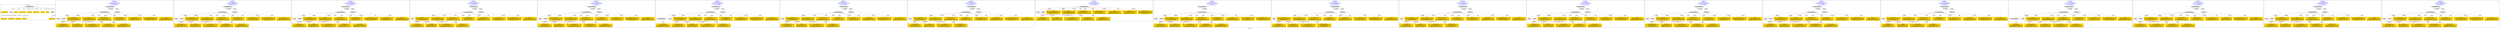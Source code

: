 digraph n0 {
fontcolor="blue"
remincross="true"
label="s02-dma.csv"
subgraph cluster_0 {
label="1-correct model"
n2[style="filled",color="white",fillcolor="lightgray",label="CulturalHeritageObject1"];
n3[shape="plaintext",style="filled",fillcolor="gold",label="Object Earliest Date"];
n4[style="filled",color="white",fillcolor="lightgray",label="Person1"];
n5[shape="plaintext",style="filled",fillcolor="gold",label="dimensions"];
n6[shape="plaintext",style="filled",fillcolor="gold",label="Object Facet Value 1"];
n7[shape="plaintext",style="filled",fillcolor="gold",label="Object Rights"];
n8[shape="plaintext",style="filled",fillcolor="gold",label="Object Link Source"];
n9[shape="plaintext",style="filled",fillcolor="gold",label="Object Title"];
n10[shape="plaintext",style="filled",fillcolor="gold",label="Object ID"];
n11[style="filled",color="white",fillcolor="lightgray",label="Concept1"];
n12[shape="plaintext",style="filled",fillcolor="gold",label="Artist Nationality"];
n13[shape="plaintext",style="filled",fillcolor="gold",label="Artist Birth Date"];
n14[shape="plaintext",style="filled",fillcolor="gold",label="Artist Death Date"];
n15[shape="plaintext",style="filled",fillcolor="gold",label="Artist Name"];
n16[shape="plaintext",style="filled",fillcolor="gold",label="Object Work Type"];
}
subgraph cluster_1 {
label="candidate 0\nlink coherence:1.0\nnode coherence:1.0\nconfidence:0.5821701516258057\nmapping score:0.6385011616530464\ncost:15.99986\n-precision:0.62-recall:0.71"
n18[style="filled",color="white",fillcolor="lightgray",label="CulturalHeritageObject1"];
n19[style="filled",color="white",fillcolor="lightgray",label="Person1"];
n20[style="filled",color="white",fillcolor="lightgray",label="Concept1"];
n21[style="filled",color="white",fillcolor="lightgray",label="EuropeanaAggregation1"];
n22[style="filled",color="white",fillcolor="lightgray",label="WebResource1"];
n23[shape="plaintext",style="filled",fillcolor="gold",label="Artist Death Date\n[Person,dateOfDeath,0.391]\n[CulturalHeritageObject,created,0.34]\n[Person,dateOfBirth,0.19]\n[CulturalHeritageObject,provenance,0.079]"];
n24[shape="plaintext",style="filled",fillcolor="gold",label="Object ID\n[WebResource,classLink,0.655]\n[Person,nameOfThePerson,0.142]\n[CulturalHeritageObject,provenance,0.125]\n[CulturalHeritageObject,description,0.077]"];
n25[shape="plaintext",style="filled",fillcolor="gold",label="Artist Name\n[Person,nameOfThePerson,0.534]\n[Document,classLink,0.228]\n[CulturalHeritageObject,title,0.123]\n[WebResource,classLink,0.115]"];
n26[shape="plaintext",style="filled",fillcolor="gold",label="Object Rights\n[CulturalHeritageObject,provenance,0.642]\n[CulturalHeritageObject,description,0.171]\n[Document,classLink,0.109]\n[Person,biographicalInformation,0.078]"];
n27[shape="plaintext",style="filled",fillcolor="gold",label="dimensions\n[CulturalHeritageObject,extent,0.814]\n[CulturalHeritageObject,provenance,0.121]\n[Person,nameOfThePerson,0.055]\n[CulturalHeritageObject,description,0.01]"];
n28[shape="plaintext",style="filled",fillcolor="gold",label="Object Facet Value 1\n[CulturalHeritageObject,medium,0.773]\n[Concept,prefLabel,0.124]\n[CulturalHeritageObject,provenance,0.068]\n[CulturalHeritageObject,description,0.034]"];
n29[shape="plaintext",style="filled",fillcolor="gold",label="Artist Nationality\n[Person,countryAssociatedWithThePerson,0.742]\n[Concept,prefLabel,0.156]\n[CulturalHeritageObject,provenance,0.053]\n[Person,biographicalInformation,0.049]"];
n30[shape="plaintext",style="filled",fillcolor="gold",label="Object Earliest Date\n[CulturalHeritageObject,created,0.399]\n[Person,dateOfBirth,0.34]\n[Person,dateOfDeath,0.237]\n[CulturalHeritageObject,provenance,0.024]"];
n31[shape="plaintext",style="filled",fillcolor="gold",label="Object Title\n[CulturalHeritageObject,description,0.433]\n[CulturalHeritageObject,title,0.28]\n[Document,classLink,0.165]\n[CulturalHeritageObject,provenance,0.122]"];
n32[shape="plaintext",style="filled",fillcolor="gold",label="Object Work Type\n[Concept,prefLabel,0.549]\n[CulturalHeritageObject,description,0.184]\n[CulturalHeritageObject,title,0.156]\n[CulturalHeritageObject,provenance,0.111]"];
n33[shape="plaintext",style="filled",fillcolor="gold",label="Object Link Source\n[CulturalHeritageObject,provenance,0.523]\n[CulturalHeritageObject,rightsHolder,0.175]\n[CulturalHeritageObject,description,0.165]\n[Document,classLink,0.137]"];
n34[shape="plaintext",style="filled",fillcolor="gold",label="Artist Birth Date\n[Person,dateOfBirth,0.531]\n[CulturalHeritageObject,created,0.32]\n[Person,dateOfDeath,0.117]\n[CulturalHeritageObject,description,0.031]"];
}
subgraph cluster_2 {
label="candidate 1\nlink coherence:1.0\nnode coherence:1.0\nconfidence:0.56936850267972\nmapping score:0.6342339453376844\ncost:15.99986\n-precision:0.75-recall:0.86"
n36[style="filled",color="white",fillcolor="lightgray",label="CulturalHeritageObject1"];
n37[style="filled",color="white",fillcolor="lightgray",label="Person1"];
n38[style="filled",color="white",fillcolor="lightgray",label="Concept1"];
n39[style="filled",color="white",fillcolor="lightgray",label="EuropeanaAggregation1"];
n40[style="filled",color="white",fillcolor="lightgray",label="WebResource1"];
n41[shape="plaintext",style="filled",fillcolor="gold",label="Artist Death Date\n[Person,dateOfDeath,0.391]\n[CulturalHeritageObject,created,0.34]\n[Person,dateOfBirth,0.19]\n[CulturalHeritageObject,provenance,0.079]"];
n42[shape="plaintext",style="filled",fillcolor="gold",label="Object ID\n[WebResource,classLink,0.655]\n[Person,nameOfThePerson,0.142]\n[CulturalHeritageObject,provenance,0.125]\n[CulturalHeritageObject,description,0.077]"];
n43[shape="plaintext",style="filled",fillcolor="gold",label="Artist Name\n[Person,nameOfThePerson,0.534]\n[Document,classLink,0.228]\n[CulturalHeritageObject,title,0.123]\n[WebResource,classLink,0.115]"];
n44[shape="plaintext",style="filled",fillcolor="gold",label="Object Rights\n[CulturalHeritageObject,provenance,0.642]\n[CulturalHeritageObject,description,0.171]\n[Document,classLink,0.109]\n[Person,biographicalInformation,0.078]"];
n45[shape="plaintext",style="filled",fillcolor="gold",label="dimensions\n[CulturalHeritageObject,extent,0.814]\n[CulturalHeritageObject,provenance,0.121]\n[Person,nameOfThePerson,0.055]\n[CulturalHeritageObject,description,0.01]"];
n46[shape="plaintext",style="filled",fillcolor="gold",label="Object Facet Value 1\n[CulturalHeritageObject,medium,0.773]\n[Concept,prefLabel,0.124]\n[CulturalHeritageObject,provenance,0.068]\n[CulturalHeritageObject,description,0.034]"];
n47[shape="plaintext",style="filled",fillcolor="gold",label="Artist Nationality\n[Person,countryAssociatedWithThePerson,0.742]\n[Concept,prefLabel,0.156]\n[CulturalHeritageObject,provenance,0.053]\n[Person,biographicalInformation,0.049]"];
n48[shape="plaintext",style="filled",fillcolor="gold",label="Object Earliest Date\n[CulturalHeritageObject,created,0.399]\n[Person,dateOfBirth,0.34]\n[Person,dateOfDeath,0.237]\n[CulturalHeritageObject,provenance,0.024]"];
n49[shape="plaintext",style="filled",fillcolor="gold",label="Object Title\n[CulturalHeritageObject,description,0.433]\n[CulturalHeritageObject,title,0.28]\n[Document,classLink,0.165]\n[CulturalHeritageObject,provenance,0.122]"];
n50[shape="plaintext",style="filled",fillcolor="gold",label="Object Work Type\n[Concept,prefLabel,0.549]\n[CulturalHeritageObject,description,0.184]\n[CulturalHeritageObject,title,0.156]\n[CulturalHeritageObject,provenance,0.111]"];
n51[shape="plaintext",style="filled",fillcolor="gold",label="Object Link Source\n[CulturalHeritageObject,provenance,0.523]\n[CulturalHeritageObject,rightsHolder,0.175]\n[CulturalHeritageObject,description,0.165]\n[Document,classLink,0.137]"];
n52[shape="plaintext",style="filled",fillcolor="gold",label="Artist Birth Date\n[Person,dateOfBirth,0.531]\n[CulturalHeritageObject,created,0.32]\n[Person,dateOfDeath,0.117]\n[CulturalHeritageObject,description,0.031]"];
}
subgraph cluster_3 {
label="candidate 10\nlink coherence:1.0\nnode coherence:1.0\nconfidence:0.5395645926553129\nmapping score:0.624299308662882\ncost:15.99986\n-precision:0.69-recall:0.79"
n54[style="filled",color="white",fillcolor="lightgray",label="CulturalHeritageObject1"];
n55[style="filled",color="white",fillcolor="lightgray",label="Person1"];
n56[style="filled",color="white",fillcolor="lightgray",label="Concept1"];
n57[style="filled",color="white",fillcolor="lightgray",label="EuropeanaAggregation1"];
n58[style="filled",color="white",fillcolor="lightgray",label="WebResource1"];
n59[shape="plaintext",style="filled",fillcolor="gold",label="Artist Death Date\n[Person,dateOfDeath,0.391]\n[CulturalHeritageObject,created,0.34]\n[Person,dateOfBirth,0.19]\n[CulturalHeritageObject,provenance,0.079]"];
n60[shape="plaintext",style="filled",fillcolor="gold",label="Object ID\n[WebResource,classLink,0.655]\n[Person,nameOfThePerson,0.142]\n[CulturalHeritageObject,provenance,0.125]\n[CulturalHeritageObject,description,0.077]"];
n61[shape="plaintext",style="filled",fillcolor="gold",label="Artist Name\n[Person,nameOfThePerson,0.534]\n[Document,classLink,0.228]\n[CulturalHeritageObject,title,0.123]\n[WebResource,classLink,0.115]"];
n62[shape="plaintext",style="filled",fillcolor="gold",label="Object Rights\n[CulturalHeritageObject,provenance,0.642]\n[CulturalHeritageObject,description,0.171]\n[Document,classLink,0.109]\n[Person,biographicalInformation,0.078]"];
n63[shape="plaintext",style="filled",fillcolor="gold",label="dimensions\n[CulturalHeritageObject,extent,0.814]\n[CulturalHeritageObject,provenance,0.121]\n[Person,nameOfThePerson,0.055]\n[CulturalHeritageObject,description,0.01]"];
n64[shape="plaintext",style="filled",fillcolor="gold",label="Object Facet Value 1\n[CulturalHeritageObject,medium,0.773]\n[Concept,prefLabel,0.124]\n[CulturalHeritageObject,provenance,0.068]\n[CulturalHeritageObject,description,0.034]"];
n65[shape="plaintext",style="filled",fillcolor="gold",label="Artist Nationality\n[Person,countryAssociatedWithThePerson,0.742]\n[Concept,prefLabel,0.156]\n[CulturalHeritageObject,provenance,0.053]\n[Person,biographicalInformation,0.049]"];
n66[shape="plaintext",style="filled",fillcolor="gold",label="Object Earliest Date\n[CulturalHeritageObject,created,0.399]\n[Person,dateOfBirth,0.34]\n[Person,dateOfDeath,0.237]\n[CulturalHeritageObject,provenance,0.024]"];
n67[shape="plaintext",style="filled",fillcolor="gold",label="Object Link Source\n[CulturalHeritageObject,provenance,0.523]\n[CulturalHeritageObject,rightsHolder,0.175]\n[CulturalHeritageObject,description,0.165]\n[Document,classLink,0.137]"];
n68[shape="plaintext",style="filled",fillcolor="gold",label="Object Title\n[CulturalHeritageObject,description,0.433]\n[CulturalHeritageObject,title,0.28]\n[Document,classLink,0.165]\n[CulturalHeritageObject,provenance,0.122]"];
n69[shape="plaintext",style="filled",fillcolor="gold",label="Object Work Type\n[Concept,prefLabel,0.549]\n[CulturalHeritageObject,description,0.184]\n[CulturalHeritageObject,title,0.156]\n[CulturalHeritageObject,provenance,0.111]"];
n70[shape="plaintext",style="filled",fillcolor="gold",label="Artist Birth Date\n[Person,dateOfBirth,0.531]\n[CulturalHeritageObject,created,0.32]\n[Person,dateOfDeath,0.117]\n[CulturalHeritageObject,description,0.031]"];
}
subgraph cluster_4 {
label="candidate 11\nlink coherence:1.0\nnode coherence:1.0\nconfidence:0.5390128562005913\nmapping score:0.6380042854001972\ncost:14.99987\n-precision:0.67-recall:0.71"
n72[style="filled",color="white",fillcolor="lightgray",label="CulturalHeritageObject1"];
n73[style="filled",color="white",fillcolor="lightgray",label="Person1"];
n74[style="filled",color="white",fillcolor="lightgray",label="EuropeanaAggregation1"];
n75[style="filled",color="white",fillcolor="lightgray",label="WebResource1"];
n76[shape="plaintext",style="filled",fillcolor="gold",label="Artist Death Date\n[Person,dateOfDeath,0.391]\n[CulturalHeritageObject,created,0.34]\n[Person,dateOfBirth,0.19]\n[CulturalHeritageObject,provenance,0.079]"];
n77[shape="plaintext",style="filled",fillcolor="gold",label="Object ID\n[WebResource,classLink,0.655]\n[Person,nameOfThePerson,0.142]\n[CulturalHeritageObject,provenance,0.125]\n[CulturalHeritageObject,description,0.077]"];
n78[shape="plaintext",style="filled",fillcolor="gold",label="Artist Name\n[Person,nameOfThePerson,0.534]\n[Document,classLink,0.228]\n[CulturalHeritageObject,title,0.123]\n[WebResource,classLink,0.115]"];
n79[shape="plaintext",style="filled",fillcolor="gold",label="Object Rights\n[CulturalHeritageObject,provenance,0.642]\n[CulturalHeritageObject,description,0.171]\n[Document,classLink,0.109]\n[Person,biographicalInformation,0.078]"];
n80[shape="plaintext",style="filled",fillcolor="gold",label="dimensions\n[CulturalHeritageObject,extent,0.814]\n[CulturalHeritageObject,provenance,0.121]\n[Person,nameOfThePerson,0.055]\n[CulturalHeritageObject,description,0.01]"];
n81[shape="plaintext",style="filled",fillcolor="gold",label="Object Facet Value 1\n[CulturalHeritageObject,medium,0.773]\n[Concept,prefLabel,0.124]\n[CulturalHeritageObject,provenance,0.068]\n[CulturalHeritageObject,description,0.034]"];
n82[shape="plaintext",style="filled",fillcolor="gold",label="Artist Nationality\n[Person,countryAssociatedWithThePerson,0.742]\n[Concept,prefLabel,0.156]\n[CulturalHeritageObject,provenance,0.053]\n[Person,biographicalInformation,0.049]"];
n83[shape="plaintext",style="filled",fillcolor="gold",label="Object Earliest Date\n[CulturalHeritageObject,created,0.399]\n[Person,dateOfBirth,0.34]\n[Person,dateOfDeath,0.237]\n[CulturalHeritageObject,provenance,0.024]"];
n84[shape="plaintext",style="filled",fillcolor="gold",label="Object Work Type\n[Concept,prefLabel,0.549]\n[CulturalHeritageObject,description,0.184]\n[CulturalHeritageObject,title,0.156]\n[CulturalHeritageObject,provenance,0.111]"];
n85[shape="plaintext",style="filled",fillcolor="gold",label="Object Title\n[CulturalHeritageObject,description,0.433]\n[CulturalHeritageObject,title,0.28]\n[Document,classLink,0.165]\n[CulturalHeritageObject,provenance,0.122]"];
n86[shape="plaintext",style="filled",fillcolor="gold",label="Object Link Source\n[CulturalHeritageObject,provenance,0.523]\n[CulturalHeritageObject,rightsHolder,0.175]\n[CulturalHeritageObject,description,0.165]\n[Document,classLink,0.137]"];
n87[shape="plaintext",style="filled",fillcolor="gold",label="Artist Birth Date\n[Person,dateOfBirth,0.531]\n[CulturalHeritageObject,created,0.32]\n[Person,dateOfDeath,0.117]\n[CulturalHeritageObject,description,0.031]"];
}
subgraph cluster_5 {
label="candidate 12\nlink coherence:1.0\nnode coherence:1.0\nconfidence:0.5384417060425498\nmapping score:0.6239250131252944\ncost:15.99986\n-precision:0.44-recall:0.5"
n89[style="filled",color="white",fillcolor="lightgray",label="CulturalHeritageObject1"];
n90[style="filled",color="white",fillcolor="lightgray",label="Person1"];
n91[style="filled",color="white",fillcolor="lightgray",label="Concept1"];
n92[style="filled",color="white",fillcolor="lightgray",label="EuropeanaAggregation1"];
n93[style="filled",color="white",fillcolor="lightgray",label="WebResource1"];
n94[shape="plaintext",style="filled",fillcolor="gold",label="Artist Birth Date\n[Person,dateOfBirth,0.531]\n[CulturalHeritageObject,created,0.32]\n[Person,dateOfDeath,0.117]\n[CulturalHeritageObject,description,0.031]"];
n95[shape="plaintext",style="filled",fillcolor="gold",label="Object ID\n[WebResource,classLink,0.655]\n[Person,nameOfThePerson,0.142]\n[CulturalHeritageObject,provenance,0.125]\n[CulturalHeritageObject,description,0.077]"];
n96[shape="plaintext",style="filled",fillcolor="gold",label="Artist Name\n[Person,nameOfThePerson,0.534]\n[Document,classLink,0.228]\n[CulturalHeritageObject,title,0.123]\n[WebResource,classLink,0.115]"];
n97[shape="plaintext",style="filled",fillcolor="gold",label="Object Rights\n[CulturalHeritageObject,provenance,0.642]\n[CulturalHeritageObject,description,0.171]\n[Document,classLink,0.109]\n[Person,biographicalInformation,0.078]"];
n98[shape="plaintext",style="filled",fillcolor="gold",label="dimensions\n[CulturalHeritageObject,extent,0.814]\n[CulturalHeritageObject,provenance,0.121]\n[Person,nameOfThePerson,0.055]\n[CulturalHeritageObject,description,0.01]"];
n99[shape="plaintext",style="filled",fillcolor="gold",label="Object Facet Value 1\n[CulturalHeritageObject,medium,0.773]\n[Concept,prefLabel,0.124]\n[CulturalHeritageObject,provenance,0.068]\n[CulturalHeritageObject,description,0.034]"];
n100[shape="plaintext",style="filled",fillcolor="gold",label="Artist Death Date\n[Person,dateOfDeath,0.391]\n[CulturalHeritageObject,created,0.34]\n[Person,dateOfBirth,0.19]\n[CulturalHeritageObject,provenance,0.079]"];
n101[shape="plaintext",style="filled",fillcolor="gold",label="Artist Nationality\n[Person,countryAssociatedWithThePerson,0.742]\n[Concept,prefLabel,0.156]\n[CulturalHeritageObject,provenance,0.053]\n[Person,biographicalInformation,0.049]"];
n102[shape="plaintext",style="filled",fillcolor="gold",label="Object Title\n[CulturalHeritageObject,description,0.433]\n[CulturalHeritageObject,title,0.28]\n[Document,classLink,0.165]\n[CulturalHeritageObject,provenance,0.122]"];
n103[shape="plaintext",style="filled",fillcolor="gold",label="Object Work Type\n[Concept,prefLabel,0.549]\n[CulturalHeritageObject,description,0.184]\n[CulturalHeritageObject,title,0.156]\n[CulturalHeritageObject,provenance,0.111]"];
n104[shape="plaintext",style="filled",fillcolor="gold",label="Object Link Source\n[CulturalHeritageObject,provenance,0.523]\n[CulturalHeritageObject,rightsHolder,0.175]\n[CulturalHeritageObject,description,0.165]\n[Document,classLink,0.137]"];
n105[shape="plaintext",style="filled",fillcolor="gold",label="Object Earliest Date\n[CulturalHeritageObject,created,0.399]\n[Person,dateOfBirth,0.34]\n[Person,dateOfDeath,0.237]\n[CulturalHeritageObject,provenance,0.024]"];
}
subgraph cluster_6 {
label="candidate 13\nlink coherence:1.0\nnode coherence:1.0\nconfidence:0.5366429469544826\nmapping score:0.6233254267626053\ncost:15.99986\n-precision:0.62-recall:0.71"
n107[style="filled",color="white",fillcolor="lightgray",label="CulturalHeritageObject1"];
n108[style="filled",color="white",fillcolor="lightgray",label="CulturalHeritageObject2"];
n109[style="filled",color="white",fillcolor="lightgray",label="Person1"];
n110[style="filled",color="white",fillcolor="lightgray",label="EuropeanaAggregation1"];
n111[style="filled",color="white",fillcolor="lightgray",label="WebResource1"];
n112[shape="plaintext",style="filled",fillcolor="gold",label="Artist Death Date\n[Person,dateOfDeath,0.391]\n[CulturalHeritageObject,created,0.34]\n[Person,dateOfBirth,0.19]\n[CulturalHeritageObject,provenance,0.079]"];
n113[shape="plaintext",style="filled",fillcolor="gold",label="Object Work Type\n[Concept,prefLabel,0.549]\n[CulturalHeritageObject,description,0.184]\n[CulturalHeritageObject,title,0.156]\n[CulturalHeritageObject,provenance,0.111]"];
n114[shape="plaintext",style="filled",fillcolor="gold",label="Object ID\n[WebResource,classLink,0.655]\n[Person,nameOfThePerson,0.142]\n[CulturalHeritageObject,provenance,0.125]\n[CulturalHeritageObject,description,0.077]"];
n115[shape="plaintext",style="filled",fillcolor="gold",label="Artist Name\n[Person,nameOfThePerson,0.534]\n[Document,classLink,0.228]\n[CulturalHeritageObject,title,0.123]\n[WebResource,classLink,0.115]"];
n116[shape="plaintext",style="filled",fillcolor="gold",label="Object Rights\n[CulturalHeritageObject,provenance,0.642]\n[CulturalHeritageObject,description,0.171]\n[Document,classLink,0.109]\n[Person,biographicalInformation,0.078]"];
n117[shape="plaintext",style="filled",fillcolor="gold",label="dimensions\n[CulturalHeritageObject,extent,0.814]\n[CulturalHeritageObject,provenance,0.121]\n[Person,nameOfThePerson,0.055]\n[CulturalHeritageObject,description,0.01]"];
n118[shape="plaintext",style="filled",fillcolor="gold",label="Object Facet Value 1\n[CulturalHeritageObject,medium,0.773]\n[Concept,prefLabel,0.124]\n[CulturalHeritageObject,provenance,0.068]\n[CulturalHeritageObject,description,0.034]"];
n119[shape="plaintext",style="filled",fillcolor="gold",label="Artist Nationality\n[Person,countryAssociatedWithThePerson,0.742]\n[Concept,prefLabel,0.156]\n[CulturalHeritageObject,provenance,0.053]\n[Person,biographicalInformation,0.049]"];
n120[shape="plaintext",style="filled",fillcolor="gold",label="Object Earliest Date\n[CulturalHeritageObject,created,0.399]\n[Person,dateOfBirth,0.34]\n[Person,dateOfDeath,0.237]\n[CulturalHeritageObject,provenance,0.024]"];
n121[shape="plaintext",style="filled",fillcolor="gold",label="Object Title\n[CulturalHeritageObject,description,0.433]\n[CulturalHeritageObject,title,0.28]\n[Document,classLink,0.165]\n[CulturalHeritageObject,provenance,0.122]"];
n122[shape="plaintext",style="filled",fillcolor="gold",label="Object Link Source\n[CulturalHeritageObject,provenance,0.523]\n[CulturalHeritageObject,rightsHolder,0.175]\n[CulturalHeritageObject,description,0.165]\n[Document,classLink,0.137]"];
n123[shape="plaintext",style="filled",fillcolor="gold",label="Artist Birth Date\n[Person,dateOfBirth,0.531]\n[CulturalHeritageObject,created,0.32]\n[Person,dateOfDeath,0.117]\n[CulturalHeritageObject,description,0.031]"];
}
subgraph cluster_7 {
label="candidate 14\nlink coherence:1.0\nnode coherence:1.0\nconfidence:0.5316351947584769\nmapping score:0.6355450649194924\ncost:14.99987\n-precision:0.47-recall:0.5"
n125[style="filled",color="white",fillcolor="lightgray",label="CulturalHeritageObject1"];
n126[style="filled",color="white",fillcolor="lightgray",label="Person1"];
n127[style="filled",color="white",fillcolor="lightgray",label="EuropeanaAggregation1"];
n128[style="filled",color="white",fillcolor="lightgray",label="WebResource1"];
n129[shape="plaintext",style="filled",fillcolor="gold",label="Object Earliest Date\n[CulturalHeritageObject,created,0.399]\n[Person,dateOfBirth,0.34]\n[Person,dateOfDeath,0.237]\n[CulturalHeritageObject,provenance,0.024]"];
n130[shape="plaintext",style="filled",fillcolor="gold",label="Object ID\n[WebResource,classLink,0.655]\n[Person,nameOfThePerson,0.142]\n[CulturalHeritageObject,provenance,0.125]\n[CulturalHeritageObject,description,0.077]"];
n131[shape="plaintext",style="filled",fillcolor="gold",label="Artist Name\n[Person,nameOfThePerson,0.534]\n[Document,classLink,0.228]\n[CulturalHeritageObject,title,0.123]\n[WebResource,classLink,0.115]"];
n132[shape="plaintext",style="filled",fillcolor="gold",label="Object Rights\n[CulturalHeritageObject,provenance,0.642]\n[CulturalHeritageObject,description,0.171]\n[Document,classLink,0.109]\n[Person,biographicalInformation,0.078]"];
n133[shape="plaintext",style="filled",fillcolor="gold",label="dimensions\n[CulturalHeritageObject,extent,0.814]\n[CulturalHeritageObject,provenance,0.121]\n[Person,nameOfThePerson,0.055]\n[CulturalHeritageObject,description,0.01]"];
n134[shape="plaintext",style="filled",fillcolor="gold",label="Object Facet Value 1\n[CulturalHeritageObject,medium,0.773]\n[Concept,prefLabel,0.124]\n[CulturalHeritageObject,provenance,0.068]\n[CulturalHeritageObject,description,0.034]"];
n135[shape="plaintext",style="filled",fillcolor="gold",label="Artist Death Date\n[Person,dateOfDeath,0.391]\n[CulturalHeritageObject,created,0.34]\n[Person,dateOfBirth,0.19]\n[CulturalHeritageObject,provenance,0.079]"];
n136[shape="plaintext",style="filled",fillcolor="gold",label="Artist Nationality\n[Person,countryAssociatedWithThePerson,0.742]\n[Concept,prefLabel,0.156]\n[CulturalHeritageObject,provenance,0.053]\n[Person,biographicalInformation,0.049]"];
n137[shape="plaintext",style="filled",fillcolor="gold",label="Object Title\n[CulturalHeritageObject,description,0.433]\n[CulturalHeritageObject,title,0.28]\n[Document,classLink,0.165]\n[CulturalHeritageObject,provenance,0.122]"];
n138[shape="plaintext",style="filled",fillcolor="gold",label="Object Work Type\n[Concept,prefLabel,0.549]\n[CulturalHeritageObject,description,0.184]\n[CulturalHeritageObject,title,0.156]\n[CulturalHeritageObject,provenance,0.111]"];
n139[shape="plaintext",style="filled",fillcolor="gold",label="Object Link Source\n[CulturalHeritageObject,provenance,0.523]\n[CulturalHeritageObject,rightsHolder,0.175]\n[CulturalHeritageObject,description,0.165]\n[Document,classLink,0.137]"];
n140[shape="plaintext",style="filled",fillcolor="gold",label="Artist Birth Date\n[Person,dateOfBirth,0.531]\n[CulturalHeritageObject,created,0.32]\n[Person,dateOfDeath,0.117]\n[CulturalHeritageObject,description,0.031]"];
}
subgraph cluster_8 {
label="candidate 15\nlink coherence:1.0\nnode coherence:1.0\nconfidence:0.5268999721298818\nmapping score:0.6339666573766273\ncost:14.99987\n-precision:0.47-recall:0.5"
n142[style="filled",color="white",fillcolor="lightgray",label="CulturalHeritageObject1"];
n143[style="filled",color="white",fillcolor="lightgray",label="Person1"];
n144[style="filled",color="white",fillcolor="lightgray",label="EuropeanaAggregation1"];
n145[style="filled",color="white",fillcolor="lightgray",label="WebResource1"];
n146[shape="plaintext",style="filled",fillcolor="gold",label="Artist Death Date\n[Person,dateOfDeath,0.391]\n[CulturalHeritageObject,created,0.34]\n[Person,dateOfBirth,0.19]\n[CulturalHeritageObject,provenance,0.079]"];
n147[shape="plaintext",style="filled",fillcolor="gold",label="Object ID\n[WebResource,classLink,0.655]\n[Person,nameOfThePerson,0.142]\n[CulturalHeritageObject,provenance,0.125]\n[CulturalHeritageObject,description,0.077]"];
n148[shape="plaintext",style="filled",fillcolor="gold",label="Artist Name\n[Person,nameOfThePerson,0.534]\n[Document,classLink,0.228]\n[CulturalHeritageObject,title,0.123]\n[WebResource,classLink,0.115]"];
n149[shape="plaintext",style="filled",fillcolor="gold",label="Object Rights\n[CulturalHeritageObject,provenance,0.642]\n[CulturalHeritageObject,description,0.171]\n[Document,classLink,0.109]\n[Person,biographicalInformation,0.078]"];
n150[shape="plaintext",style="filled",fillcolor="gold",label="dimensions\n[CulturalHeritageObject,extent,0.814]\n[CulturalHeritageObject,provenance,0.121]\n[Person,nameOfThePerson,0.055]\n[CulturalHeritageObject,description,0.01]"];
n151[shape="plaintext",style="filled",fillcolor="gold",label="Object Facet Value 1\n[CulturalHeritageObject,medium,0.773]\n[Concept,prefLabel,0.124]\n[CulturalHeritageObject,provenance,0.068]\n[CulturalHeritageObject,description,0.034]"];
n152[shape="plaintext",style="filled",fillcolor="gold",label="Artist Nationality\n[Person,countryAssociatedWithThePerson,0.742]\n[Concept,prefLabel,0.156]\n[CulturalHeritageObject,provenance,0.053]\n[Person,biographicalInformation,0.049]"];
n153[shape="plaintext",style="filled",fillcolor="gold",label="Artist Birth Date\n[Person,dateOfBirth,0.531]\n[CulturalHeritageObject,created,0.32]\n[Person,dateOfDeath,0.117]\n[CulturalHeritageObject,description,0.031]"];
n154[shape="plaintext",style="filled",fillcolor="gold",label="Object Title\n[CulturalHeritageObject,description,0.433]\n[CulturalHeritageObject,title,0.28]\n[Document,classLink,0.165]\n[CulturalHeritageObject,provenance,0.122]"];
n155[shape="plaintext",style="filled",fillcolor="gold",label="Object Work Type\n[Concept,prefLabel,0.549]\n[CulturalHeritageObject,description,0.184]\n[CulturalHeritageObject,title,0.156]\n[CulturalHeritageObject,provenance,0.111]"];
n156[shape="plaintext",style="filled",fillcolor="gold",label="Object Link Source\n[CulturalHeritageObject,provenance,0.523]\n[CulturalHeritageObject,rightsHolder,0.175]\n[CulturalHeritageObject,description,0.165]\n[Document,classLink,0.137]"];
n157[shape="plaintext",style="filled",fillcolor="gold",label="Object Earliest Date\n[CulturalHeritageObject,created,0.399]\n[Person,dateOfBirth,0.34]\n[Person,dateOfDeath,0.237]\n[CulturalHeritageObject,provenance,0.024]"];
}
subgraph cluster_9 {
label="candidate 16\nlink coherence:1.0\nnode coherence:1.0\nconfidence:0.5212138611388477\nmapping score:0.6320712870462826\ncost:13.99994\n-precision:0.79-recall:0.79"
n159[style="filled",color="white",fillcolor="lightgray",label="CulturalHeritageObject1"];
n160[style="filled",color="white",fillcolor="lightgray",label="Person1"];
n161[style="filled",color="white",fillcolor="lightgray",label="Concept1"];
n162[shape="plaintext",style="filled",fillcolor="gold",label="Artist Death Date\n[Person,dateOfDeath,0.391]\n[CulturalHeritageObject,created,0.34]\n[Person,dateOfBirth,0.19]\n[CulturalHeritageObject,provenance,0.079]"];
n163[shape="plaintext",style="filled",fillcolor="gold",label="Artist Name\n[Person,nameOfThePerson,0.534]\n[Document,classLink,0.228]\n[CulturalHeritageObject,title,0.123]\n[WebResource,classLink,0.115]"];
n164[shape="plaintext",style="filled",fillcolor="gold",label="Object Rights\n[CulturalHeritageObject,provenance,0.642]\n[CulturalHeritageObject,description,0.171]\n[Document,classLink,0.109]\n[Person,biographicalInformation,0.078]"];
n165[shape="plaintext",style="filled",fillcolor="gold",label="dimensions\n[CulturalHeritageObject,extent,0.814]\n[CulturalHeritageObject,provenance,0.121]\n[Person,nameOfThePerson,0.055]\n[CulturalHeritageObject,description,0.01]"];
n166[shape="plaintext",style="filled",fillcolor="gold",label="Object Facet Value 1\n[CulturalHeritageObject,medium,0.773]\n[Concept,prefLabel,0.124]\n[CulturalHeritageObject,provenance,0.068]\n[CulturalHeritageObject,description,0.034]"];
n167[shape="plaintext",style="filled",fillcolor="gold",label="Artist Nationality\n[Person,countryAssociatedWithThePerson,0.742]\n[Concept,prefLabel,0.156]\n[CulturalHeritageObject,provenance,0.053]\n[Person,biographicalInformation,0.049]"];
n168[shape="plaintext",style="filled",fillcolor="gold",label="Object Earliest Date\n[CulturalHeritageObject,created,0.399]\n[Person,dateOfBirth,0.34]\n[Person,dateOfDeath,0.237]\n[CulturalHeritageObject,provenance,0.024]"];
n169[shape="plaintext",style="filled",fillcolor="gold",label="Object ID\n[WebResource,classLink,0.655]\n[Person,nameOfThePerson,0.142]\n[CulturalHeritageObject,provenance,0.125]\n[CulturalHeritageObject,description,0.077]"];
n170[shape="plaintext",style="filled",fillcolor="gold",label="Object Title\n[CulturalHeritageObject,description,0.433]\n[CulturalHeritageObject,title,0.28]\n[Document,classLink,0.165]\n[CulturalHeritageObject,provenance,0.122]"];
n171[shape="plaintext",style="filled",fillcolor="gold",label="Object Work Type\n[Concept,prefLabel,0.549]\n[CulturalHeritageObject,description,0.184]\n[CulturalHeritageObject,title,0.156]\n[CulturalHeritageObject,provenance,0.111]"];
n172[shape="plaintext",style="filled",fillcolor="gold",label="Object Link Source\n[CulturalHeritageObject,provenance,0.523]\n[CulturalHeritageObject,rightsHolder,0.175]\n[CulturalHeritageObject,description,0.165]\n[Document,classLink,0.137]"];
n173[shape="plaintext",style="filled",fillcolor="gold",label="Artist Birth Date\n[Person,dateOfBirth,0.531]\n[CulturalHeritageObject,created,0.32]\n[Person,dateOfDeath,0.117]\n[CulturalHeritageObject,description,0.031]"];
}
subgraph cluster_10 {
label="candidate 17\nlink coherence:1.0\nnode coherence:1.0\nconfidence:0.5212138611388477\nmapping score:0.6320712870462826\ncost:14.9999\n-precision:0.73-recall:0.79"
n175[style="filled",color="white",fillcolor="lightgray",label="CulturalHeritageObject1"];
n176[style="filled",color="white",fillcolor="lightgray",label="Person1"];
n177[style="filled",color="white",fillcolor="lightgray",label="Concept1"];
n178[style="filled",color="white",fillcolor="lightgray",label="EuropeanaAggregation1"];
n179[shape="plaintext",style="filled",fillcolor="gold",label="Artist Death Date\n[Person,dateOfDeath,0.391]\n[CulturalHeritageObject,created,0.34]\n[Person,dateOfBirth,0.19]\n[CulturalHeritageObject,provenance,0.079]"];
n180[shape="plaintext",style="filled",fillcolor="gold",label="Artist Name\n[Person,nameOfThePerson,0.534]\n[Document,classLink,0.228]\n[CulturalHeritageObject,title,0.123]\n[WebResource,classLink,0.115]"];
n181[shape="plaintext",style="filled",fillcolor="gold",label="Object Rights\n[CulturalHeritageObject,provenance,0.642]\n[CulturalHeritageObject,description,0.171]\n[Document,classLink,0.109]\n[Person,biographicalInformation,0.078]"];
n182[shape="plaintext",style="filled",fillcolor="gold",label="dimensions\n[CulturalHeritageObject,extent,0.814]\n[CulturalHeritageObject,provenance,0.121]\n[Person,nameOfThePerson,0.055]\n[CulturalHeritageObject,description,0.01]"];
n183[shape="plaintext",style="filled",fillcolor="gold",label="Object Facet Value 1\n[CulturalHeritageObject,medium,0.773]\n[Concept,prefLabel,0.124]\n[CulturalHeritageObject,provenance,0.068]\n[CulturalHeritageObject,description,0.034]"];
n184[shape="plaintext",style="filled",fillcolor="gold",label="Artist Nationality\n[Person,countryAssociatedWithThePerson,0.742]\n[Concept,prefLabel,0.156]\n[CulturalHeritageObject,provenance,0.053]\n[Person,biographicalInformation,0.049]"];
n185[shape="plaintext",style="filled",fillcolor="gold",label="Object Earliest Date\n[CulturalHeritageObject,created,0.399]\n[Person,dateOfBirth,0.34]\n[Person,dateOfDeath,0.237]\n[CulturalHeritageObject,provenance,0.024]"];
n186[shape="plaintext",style="filled",fillcolor="gold",label="Object ID\n[WebResource,classLink,0.655]\n[Person,nameOfThePerson,0.142]\n[CulturalHeritageObject,provenance,0.125]\n[CulturalHeritageObject,description,0.077]"];
n187[shape="plaintext",style="filled",fillcolor="gold",label="Object Title\n[CulturalHeritageObject,description,0.433]\n[CulturalHeritageObject,title,0.28]\n[Document,classLink,0.165]\n[CulturalHeritageObject,provenance,0.122]"];
n188[shape="plaintext",style="filled",fillcolor="gold",label="Object Work Type\n[Concept,prefLabel,0.549]\n[CulturalHeritageObject,description,0.184]\n[CulturalHeritageObject,title,0.156]\n[CulturalHeritageObject,provenance,0.111]"];
n189[shape="plaintext",style="filled",fillcolor="gold",label="Object Link Source\n[CulturalHeritageObject,provenance,0.523]\n[CulturalHeritageObject,rightsHolder,0.175]\n[CulturalHeritageObject,description,0.165]\n[Document,classLink,0.137]"];
n190[shape="plaintext",style="filled",fillcolor="gold",label="Artist Birth Date\n[Person,dateOfBirth,0.531]\n[CulturalHeritageObject,created,0.32]\n[Person,dateOfDeath,0.117]\n[CulturalHeritageObject,description,0.031]"];
}
subgraph cluster_11 {
label="candidate 18\nlink coherence:1.0\nnode coherence:1.0\nconfidence:0.5164682324299047\nmapping score:0.6304894108099682\ncost:14.99987\n-precision:0.53-recall:0.57"
n192[style="filled",color="white",fillcolor="lightgray",label="CulturalHeritageObject1"];
n193[style="filled",color="white",fillcolor="lightgray",label="Person1"];
n194[style="filled",color="white",fillcolor="lightgray",label="EuropeanaAggregation1"];
n195[style="filled",color="white",fillcolor="lightgray",label="WebResource1"];
n196[shape="plaintext",style="filled",fillcolor="gold",label="Artist Death Date\n[Person,dateOfDeath,0.391]\n[CulturalHeritageObject,created,0.34]\n[Person,dateOfBirth,0.19]\n[CulturalHeritageObject,provenance,0.079]"];
n197[shape="plaintext",style="filled",fillcolor="gold",label="Object ID\n[WebResource,classLink,0.655]\n[Person,nameOfThePerson,0.142]\n[CulturalHeritageObject,provenance,0.125]\n[CulturalHeritageObject,description,0.077]"];
n198[shape="plaintext",style="filled",fillcolor="gold",label="Artist Name\n[Person,nameOfThePerson,0.534]\n[Document,classLink,0.228]\n[CulturalHeritageObject,title,0.123]\n[WebResource,classLink,0.115]"];
n199[shape="plaintext",style="filled",fillcolor="gold",label="Object Rights\n[CulturalHeritageObject,provenance,0.642]\n[CulturalHeritageObject,description,0.171]\n[Document,classLink,0.109]\n[Person,biographicalInformation,0.078]"];
n200[shape="plaintext",style="filled",fillcolor="gold",label="dimensions\n[CulturalHeritageObject,extent,0.814]\n[CulturalHeritageObject,provenance,0.121]\n[Person,nameOfThePerson,0.055]\n[CulturalHeritageObject,description,0.01]"];
n201[shape="plaintext",style="filled",fillcolor="gold",label="Object Facet Value 1\n[CulturalHeritageObject,medium,0.773]\n[Concept,prefLabel,0.124]\n[CulturalHeritageObject,provenance,0.068]\n[CulturalHeritageObject,description,0.034]"];
n202[shape="plaintext",style="filled",fillcolor="gold",label="Artist Nationality\n[Person,countryAssociatedWithThePerson,0.742]\n[Concept,prefLabel,0.156]\n[CulturalHeritageObject,provenance,0.053]\n[Person,biographicalInformation,0.049]"];
n203[shape="plaintext",style="filled",fillcolor="gold",label="Artist Birth Date\n[Person,dateOfBirth,0.531]\n[CulturalHeritageObject,created,0.32]\n[Person,dateOfDeath,0.117]\n[CulturalHeritageObject,description,0.031]"];
n204[shape="plaintext",style="filled",fillcolor="gold",label="Object Work Type\n[Concept,prefLabel,0.549]\n[CulturalHeritageObject,description,0.184]\n[CulturalHeritageObject,title,0.156]\n[CulturalHeritageObject,provenance,0.111]"];
n205[shape="plaintext",style="filled",fillcolor="gold",label="Object Title\n[CulturalHeritageObject,description,0.433]\n[CulturalHeritageObject,title,0.28]\n[Document,classLink,0.165]\n[CulturalHeritageObject,provenance,0.122]"];
n206[shape="plaintext",style="filled",fillcolor="gold",label="Object Link Source\n[CulturalHeritageObject,provenance,0.523]\n[CulturalHeritageObject,rightsHolder,0.175]\n[CulturalHeritageObject,description,0.165]\n[Document,classLink,0.137]"];
n207[shape="plaintext",style="filled",fillcolor="gold",label="Object Earliest Date\n[CulturalHeritageObject,created,0.399]\n[Person,dateOfBirth,0.34]\n[Person,dateOfDeath,0.237]\n[CulturalHeritageObject,provenance,0.024]"];
}
subgraph cluster_12 {
label="candidate 19\nlink coherence:1.0\nnode coherence:1.0\nconfidence:0.5057161503173124\nmapping score:0.6269053834391042\ncost:14.99987\n-precision:0.4-recall:0.43"
n209[style="filled",color="white",fillcolor="lightgray",label="CulturalHeritageObject1"];
n210[style="filled",color="white",fillcolor="lightgray",label="Person1"];
n211[style="filled",color="white",fillcolor="lightgray",label="EuropeanaAggregation1"];
n212[style="filled",color="white",fillcolor="lightgray",label="WebResource1"];
n213[shape="plaintext",style="filled",fillcolor="gold",label="Artist Birth Date\n[Person,dateOfBirth,0.531]\n[CulturalHeritageObject,created,0.32]\n[Person,dateOfDeath,0.117]\n[CulturalHeritageObject,description,0.031]"];
n214[shape="plaintext",style="filled",fillcolor="gold",label="Object ID\n[WebResource,classLink,0.655]\n[Person,nameOfThePerson,0.142]\n[CulturalHeritageObject,provenance,0.125]\n[CulturalHeritageObject,description,0.077]"];
n215[shape="plaintext",style="filled",fillcolor="gold",label="Artist Name\n[Person,nameOfThePerson,0.534]\n[Document,classLink,0.228]\n[CulturalHeritageObject,title,0.123]\n[WebResource,classLink,0.115]"];
n216[shape="plaintext",style="filled",fillcolor="gold",label="Object Rights\n[CulturalHeritageObject,provenance,0.642]\n[CulturalHeritageObject,description,0.171]\n[Document,classLink,0.109]\n[Person,biographicalInformation,0.078]"];
n217[shape="plaintext",style="filled",fillcolor="gold",label="dimensions\n[CulturalHeritageObject,extent,0.814]\n[CulturalHeritageObject,provenance,0.121]\n[Person,nameOfThePerson,0.055]\n[CulturalHeritageObject,description,0.01]"];
n218[shape="plaintext",style="filled",fillcolor="gold",label="Object Facet Value 1\n[CulturalHeritageObject,medium,0.773]\n[Concept,prefLabel,0.124]\n[CulturalHeritageObject,provenance,0.068]\n[CulturalHeritageObject,description,0.034]"];
n219[shape="plaintext",style="filled",fillcolor="gold",label="Artist Death Date\n[Person,dateOfDeath,0.391]\n[CulturalHeritageObject,created,0.34]\n[Person,dateOfBirth,0.19]\n[CulturalHeritageObject,provenance,0.079]"];
n220[shape="plaintext",style="filled",fillcolor="gold",label="Artist Nationality\n[Person,countryAssociatedWithThePerson,0.742]\n[Concept,prefLabel,0.156]\n[CulturalHeritageObject,provenance,0.053]\n[Person,biographicalInformation,0.049]"];
n221[shape="plaintext",style="filled",fillcolor="gold",label="Object Title\n[CulturalHeritageObject,description,0.433]\n[CulturalHeritageObject,title,0.28]\n[Document,classLink,0.165]\n[CulturalHeritageObject,provenance,0.122]"];
n222[shape="plaintext",style="filled",fillcolor="gold",label="Object Work Type\n[Concept,prefLabel,0.549]\n[CulturalHeritageObject,description,0.184]\n[CulturalHeritageObject,title,0.156]\n[CulturalHeritageObject,provenance,0.111]"];
n223[shape="plaintext",style="filled",fillcolor="gold",label="Object Link Source\n[CulturalHeritageObject,provenance,0.523]\n[CulturalHeritageObject,rightsHolder,0.175]\n[CulturalHeritageObject,description,0.165]\n[Document,classLink,0.137]"];
n224[shape="plaintext",style="filled",fillcolor="gold",label="Object Earliest Date\n[CulturalHeritageObject,created,0.399]\n[Person,dateOfBirth,0.34]\n[Person,dateOfDeath,0.237]\n[CulturalHeritageObject,provenance,0.024]"];
}
subgraph cluster_13 {
label="candidate 2\nlink coherence:1.0\nnode coherence:1.0\nconfidence:0.56936850267972\nmapping score:0.6342339453376844\ncost:15.99989\n-precision:0.75-recall:0.86"
n226[style="filled",color="white",fillcolor="lightgray",label="CulturalHeritageObject1"];
n227[style="filled",color="white",fillcolor="lightgray",label="Person1"];
n228[style="filled",color="white",fillcolor="lightgray",label="Concept1"];
n229[style="filled",color="white",fillcolor="lightgray",label="EuropeanaAggregation1"];
n230[style="filled",color="white",fillcolor="lightgray",label="WebResource2"];
n231[shape="plaintext",style="filled",fillcolor="gold",label="Artist Death Date\n[Person,dateOfDeath,0.391]\n[CulturalHeritageObject,created,0.34]\n[Person,dateOfBirth,0.19]\n[CulturalHeritageObject,provenance,0.079]"];
n232[shape="plaintext",style="filled",fillcolor="gold",label="Object ID\n[WebResource,classLink,0.655]\n[Person,nameOfThePerson,0.142]\n[CulturalHeritageObject,provenance,0.125]\n[CulturalHeritageObject,description,0.077]"];
n233[shape="plaintext",style="filled",fillcolor="gold",label="Artist Name\n[Person,nameOfThePerson,0.534]\n[Document,classLink,0.228]\n[CulturalHeritageObject,title,0.123]\n[WebResource,classLink,0.115]"];
n234[shape="plaintext",style="filled",fillcolor="gold",label="Object Rights\n[CulturalHeritageObject,provenance,0.642]\n[CulturalHeritageObject,description,0.171]\n[Document,classLink,0.109]\n[Person,biographicalInformation,0.078]"];
n235[shape="plaintext",style="filled",fillcolor="gold",label="dimensions\n[CulturalHeritageObject,extent,0.814]\n[CulturalHeritageObject,provenance,0.121]\n[Person,nameOfThePerson,0.055]\n[CulturalHeritageObject,description,0.01]"];
n236[shape="plaintext",style="filled",fillcolor="gold",label="Object Facet Value 1\n[CulturalHeritageObject,medium,0.773]\n[Concept,prefLabel,0.124]\n[CulturalHeritageObject,provenance,0.068]\n[CulturalHeritageObject,description,0.034]"];
n237[shape="plaintext",style="filled",fillcolor="gold",label="Artist Nationality\n[Person,countryAssociatedWithThePerson,0.742]\n[Concept,prefLabel,0.156]\n[CulturalHeritageObject,provenance,0.053]\n[Person,biographicalInformation,0.049]"];
n238[shape="plaintext",style="filled",fillcolor="gold",label="Object Earliest Date\n[CulturalHeritageObject,created,0.399]\n[Person,dateOfBirth,0.34]\n[Person,dateOfDeath,0.237]\n[CulturalHeritageObject,provenance,0.024]"];
n239[shape="plaintext",style="filled",fillcolor="gold",label="Object Title\n[CulturalHeritageObject,description,0.433]\n[CulturalHeritageObject,title,0.28]\n[Document,classLink,0.165]\n[CulturalHeritageObject,provenance,0.122]"];
n240[shape="plaintext",style="filled",fillcolor="gold",label="Object Work Type\n[Concept,prefLabel,0.549]\n[CulturalHeritageObject,description,0.184]\n[CulturalHeritageObject,title,0.156]\n[CulturalHeritageObject,provenance,0.111]"];
n241[shape="plaintext",style="filled",fillcolor="gold",label="Object Link Source\n[CulturalHeritageObject,provenance,0.523]\n[CulturalHeritageObject,rightsHolder,0.175]\n[CulturalHeritageObject,description,0.165]\n[Document,classLink,0.137]"];
n242[shape="plaintext",style="filled",fillcolor="gold",label="Artist Birth Date\n[Person,dateOfBirth,0.531]\n[CulturalHeritageObject,created,0.32]\n[Person,dateOfDeath,0.117]\n[CulturalHeritageObject,description,0.031]"];
}
subgraph cluster_14 {
label="candidate 3\nlink coherence:1.0\nnode coherence:1.0\nconfidence:0.5643607504837141\nmapping score:0.6325646946056824\ncost:15.99986\n-precision:0.5-recall:0.57"
n244[style="filled",color="white",fillcolor="lightgray",label="CulturalHeritageObject1"];
n245[style="filled",color="white",fillcolor="lightgray",label="Person1"];
n246[style="filled",color="white",fillcolor="lightgray",label="Concept1"];
n247[style="filled",color="white",fillcolor="lightgray",label="EuropeanaAggregation1"];
n248[style="filled",color="white",fillcolor="lightgray",label="WebResource1"];
n249[shape="plaintext",style="filled",fillcolor="gold",label="Object Earliest Date\n[CulturalHeritageObject,created,0.399]\n[Person,dateOfBirth,0.34]\n[Person,dateOfDeath,0.237]\n[CulturalHeritageObject,provenance,0.024]"];
n250[shape="plaintext",style="filled",fillcolor="gold",label="Object ID\n[WebResource,classLink,0.655]\n[Person,nameOfThePerson,0.142]\n[CulturalHeritageObject,provenance,0.125]\n[CulturalHeritageObject,description,0.077]"];
n251[shape="plaintext",style="filled",fillcolor="gold",label="Artist Name\n[Person,nameOfThePerson,0.534]\n[Document,classLink,0.228]\n[CulturalHeritageObject,title,0.123]\n[WebResource,classLink,0.115]"];
n252[shape="plaintext",style="filled",fillcolor="gold",label="Object Rights\n[CulturalHeritageObject,provenance,0.642]\n[CulturalHeritageObject,description,0.171]\n[Document,classLink,0.109]\n[Person,biographicalInformation,0.078]"];
n253[shape="plaintext",style="filled",fillcolor="gold",label="dimensions\n[CulturalHeritageObject,extent,0.814]\n[CulturalHeritageObject,provenance,0.121]\n[Person,nameOfThePerson,0.055]\n[CulturalHeritageObject,description,0.01]"];
n254[shape="plaintext",style="filled",fillcolor="gold",label="Object Facet Value 1\n[CulturalHeritageObject,medium,0.773]\n[Concept,prefLabel,0.124]\n[CulturalHeritageObject,provenance,0.068]\n[CulturalHeritageObject,description,0.034]"];
n255[shape="plaintext",style="filled",fillcolor="gold",label="Artist Death Date\n[Person,dateOfDeath,0.391]\n[CulturalHeritageObject,created,0.34]\n[Person,dateOfBirth,0.19]\n[CulturalHeritageObject,provenance,0.079]"];
n256[shape="plaintext",style="filled",fillcolor="gold",label="Artist Nationality\n[Person,countryAssociatedWithThePerson,0.742]\n[Concept,prefLabel,0.156]\n[CulturalHeritageObject,provenance,0.053]\n[Person,biographicalInformation,0.049]"];
n257[shape="plaintext",style="filled",fillcolor="gold",label="Object Title\n[CulturalHeritageObject,description,0.433]\n[CulturalHeritageObject,title,0.28]\n[Document,classLink,0.165]\n[CulturalHeritageObject,provenance,0.122]"];
n258[shape="plaintext",style="filled",fillcolor="gold",label="Object Work Type\n[Concept,prefLabel,0.549]\n[CulturalHeritageObject,description,0.184]\n[CulturalHeritageObject,title,0.156]\n[CulturalHeritageObject,provenance,0.111]"];
n259[shape="plaintext",style="filled",fillcolor="gold",label="Object Link Source\n[CulturalHeritageObject,provenance,0.523]\n[CulturalHeritageObject,rightsHolder,0.175]\n[CulturalHeritageObject,description,0.165]\n[Document,classLink,0.137]"];
n260[shape="plaintext",style="filled",fillcolor="gold",label="Artist Birth Date\n[Person,dateOfBirth,0.531]\n[CulturalHeritageObject,created,0.32]\n[Person,dateOfDeath,0.117]\n[CulturalHeritageObject,description,0.031]"];
}
subgraph cluster_15 {
label="candidate 4\nlink coherence:1.0\nnode coherence:1.0\nconfidence:0.5596255278551191\nmapping score:0.6309862870628175\ncost:15.99986\n-precision:0.5-recall:0.57"
n262[style="filled",color="white",fillcolor="lightgray",label="CulturalHeritageObject1"];
n263[style="filled",color="white",fillcolor="lightgray",label="Person1"];
n264[style="filled",color="white",fillcolor="lightgray",label="Concept1"];
n265[style="filled",color="white",fillcolor="lightgray",label="EuropeanaAggregation1"];
n266[style="filled",color="white",fillcolor="lightgray",label="WebResource1"];
n267[shape="plaintext",style="filled",fillcolor="gold",label="Artist Death Date\n[Person,dateOfDeath,0.391]\n[CulturalHeritageObject,created,0.34]\n[Person,dateOfBirth,0.19]\n[CulturalHeritageObject,provenance,0.079]"];
n268[shape="plaintext",style="filled",fillcolor="gold",label="Object ID\n[WebResource,classLink,0.655]\n[Person,nameOfThePerson,0.142]\n[CulturalHeritageObject,provenance,0.125]\n[CulturalHeritageObject,description,0.077]"];
n269[shape="plaintext",style="filled",fillcolor="gold",label="Artist Name\n[Person,nameOfThePerson,0.534]\n[Document,classLink,0.228]\n[CulturalHeritageObject,title,0.123]\n[WebResource,classLink,0.115]"];
n270[shape="plaintext",style="filled",fillcolor="gold",label="Object Rights\n[CulturalHeritageObject,provenance,0.642]\n[CulturalHeritageObject,description,0.171]\n[Document,classLink,0.109]\n[Person,biographicalInformation,0.078]"];
n271[shape="plaintext",style="filled",fillcolor="gold",label="dimensions\n[CulturalHeritageObject,extent,0.814]\n[CulturalHeritageObject,provenance,0.121]\n[Person,nameOfThePerson,0.055]\n[CulturalHeritageObject,description,0.01]"];
n272[shape="plaintext",style="filled",fillcolor="gold",label="Object Facet Value 1\n[CulturalHeritageObject,medium,0.773]\n[Concept,prefLabel,0.124]\n[CulturalHeritageObject,provenance,0.068]\n[CulturalHeritageObject,description,0.034]"];
n273[shape="plaintext",style="filled",fillcolor="gold",label="Artist Nationality\n[Person,countryAssociatedWithThePerson,0.742]\n[Concept,prefLabel,0.156]\n[CulturalHeritageObject,provenance,0.053]\n[Person,biographicalInformation,0.049]"];
n274[shape="plaintext",style="filled",fillcolor="gold",label="Artist Birth Date\n[Person,dateOfBirth,0.531]\n[CulturalHeritageObject,created,0.32]\n[Person,dateOfDeath,0.117]\n[CulturalHeritageObject,description,0.031]"];
n275[shape="plaintext",style="filled",fillcolor="gold",label="Object Title\n[CulturalHeritageObject,description,0.433]\n[CulturalHeritageObject,title,0.28]\n[Document,classLink,0.165]\n[CulturalHeritageObject,provenance,0.122]"];
n276[shape="plaintext",style="filled",fillcolor="gold",label="Object Work Type\n[Concept,prefLabel,0.549]\n[CulturalHeritageObject,description,0.184]\n[CulturalHeritageObject,title,0.156]\n[CulturalHeritageObject,provenance,0.111]"];
n277[shape="plaintext",style="filled",fillcolor="gold",label="Object Link Source\n[CulturalHeritageObject,provenance,0.523]\n[CulturalHeritageObject,rightsHolder,0.175]\n[CulturalHeritageObject,description,0.165]\n[Document,classLink,0.137]"];
n278[shape="plaintext",style="filled",fillcolor="gold",label="Object Earliest Date\n[CulturalHeritageObject,created,0.399]\n[Person,dateOfBirth,0.34]\n[Person,dateOfDeath,0.237]\n[CulturalHeritageObject,provenance,0.024]"];
}
subgraph cluster_16 {
label="candidate 5\nlink coherence:1.0\nnode coherence:1.0\nconfidence:0.5494445959005683\nmapping score:0.6414815319668561\ncost:14.99987\n-precision:0.6-recall:0.64"
n280[style="filled",color="white",fillcolor="lightgray",label="CulturalHeritageObject1"];
n281[style="filled",color="white",fillcolor="lightgray",label="Person1"];
n282[style="filled",color="white",fillcolor="lightgray",label="EuropeanaAggregation1"];
n283[style="filled",color="white",fillcolor="lightgray",label="WebResource1"];
n284[shape="plaintext",style="filled",fillcolor="gold",label="Artist Death Date\n[Person,dateOfDeath,0.391]\n[CulturalHeritageObject,created,0.34]\n[Person,dateOfBirth,0.19]\n[CulturalHeritageObject,provenance,0.079]"];
n285[shape="plaintext",style="filled",fillcolor="gold",label="Object ID\n[WebResource,classLink,0.655]\n[Person,nameOfThePerson,0.142]\n[CulturalHeritageObject,provenance,0.125]\n[CulturalHeritageObject,description,0.077]"];
n286[shape="plaintext",style="filled",fillcolor="gold",label="Artist Name\n[Person,nameOfThePerson,0.534]\n[Document,classLink,0.228]\n[CulturalHeritageObject,title,0.123]\n[WebResource,classLink,0.115]"];
n287[shape="plaintext",style="filled",fillcolor="gold",label="Object Rights\n[CulturalHeritageObject,provenance,0.642]\n[CulturalHeritageObject,description,0.171]\n[Document,classLink,0.109]\n[Person,biographicalInformation,0.078]"];
n288[shape="plaintext",style="filled",fillcolor="gold",label="dimensions\n[CulturalHeritageObject,extent,0.814]\n[CulturalHeritageObject,provenance,0.121]\n[Person,nameOfThePerson,0.055]\n[CulturalHeritageObject,description,0.01]"];
n289[shape="plaintext",style="filled",fillcolor="gold",label="Object Facet Value 1\n[CulturalHeritageObject,medium,0.773]\n[Concept,prefLabel,0.124]\n[CulturalHeritageObject,provenance,0.068]\n[CulturalHeritageObject,description,0.034]"];
n290[shape="plaintext",style="filled",fillcolor="gold",label="Artist Nationality\n[Person,countryAssociatedWithThePerson,0.742]\n[Concept,prefLabel,0.156]\n[CulturalHeritageObject,provenance,0.053]\n[Person,biographicalInformation,0.049]"];
n291[shape="plaintext",style="filled",fillcolor="gold",label="Object Earliest Date\n[CulturalHeritageObject,created,0.399]\n[Person,dateOfBirth,0.34]\n[Person,dateOfDeath,0.237]\n[CulturalHeritageObject,provenance,0.024]"];
n292[shape="plaintext",style="filled",fillcolor="gold",label="Object Title\n[CulturalHeritageObject,description,0.433]\n[CulturalHeritageObject,title,0.28]\n[Document,classLink,0.165]\n[CulturalHeritageObject,provenance,0.122]"];
n293[shape="plaintext",style="filled",fillcolor="gold",label="Object Work Type\n[Concept,prefLabel,0.549]\n[CulturalHeritageObject,description,0.184]\n[CulturalHeritageObject,title,0.156]\n[CulturalHeritageObject,provenance,0.111]"];
n294[shape="plaintext",style="filled",fillcolor="gold",label="Object Link Source\n[CulturalHeritageObject,provenance,0.523]\n[CulturalHeritageObject,rightsHolder,0.175]\n[CulturalHeritageObject,description,0.165]\n[Document,classLink,0.137]"];
n295[shape="plaintext",style="filled",fillcolor="gold",label="Artist Birth Date\n[Person,dateOfBirth,0.531]\n[CulturalHeritageObject,created,0.32]\n[Person,dateOfDeath,0.117]\n[CulturalHeritageObject,description,0.031]"];
}
subgraph cluster_17 {
label="candidate 6\nlink coherence:1.0\nnode coherence:1.0\nconfidence:0.5494445959005683\nmapping score:0.6275926430779671\ncost:15.99986\n-precision:0.56-recall:0.64"
n297[style="filled",color="white",fillcolor="lightgray",label="CulturalHeritageObject1"];
n298[style="filled",color="white",fillcolor="lightgray",label="CulturalHeritageObject2"];
n299[style="filled",color="white",fillcolor="lightgray",label="Person1"];
n300[style="filled",color="white",fillcolor="lightgray",label="EuropeanaAggregation1"];
n301[style="filled",color="white",fillcolor="lightgray",label="WebResource1"];
n302[shape="plaintext",style="filled",fillcolor="gold",label="Artist Death Date\n[Person,dateOfDeath,0.391]\n[CulturalHeritageObject,created,0.34]\n[Person,dateOfBirth,0.19]\n[CulturalHeritageObject,provenance,0.079]"];
n303[shape="plaintext",style="filled",fillcolor="gold",label="Object Work Type\n[Concept,prefLabel,0.549]\n[CulturalHeritageObject,description,0.184]\n[CulturalHeritageObject,title,0.156]\n[CulturalHeritageObject,provenance,0.111]"];
n304[shape="plaintext",style="filled",fillcolor="gold",label="Object ID\n[WebResource,classLink,0.655]\n[Person,nameOfThePerson,0.142]\n[CulturalHeritageObject,provenance,0.125]\n[CulturalHeritageObject,description,0.077]"];
n305[shape="plaintext",style="filled",fillcolor="gold",label="Artist Name\n[Person,nameOfThePerson,0.534]\n[Document,classLink,0.228]\n[CulturalHeritageObject,title,0.123]\n[WebResource,classLink,0.115]"];
n306[shape="plaintext",style="filled",fillcolor="gold",label="Object Rights\n[CulturalHeritageObject,provenance,0.642]\n[CulturalHeritageObject,description,0.171]\n[Document,classLink,0.109]\n[Person,biographicalInformation,0.078]"];
n307[shape="plaintext",style="filled",fillcolor="gold",label="dimensions\n[CulturalHeritageObject,extent,0.814]\n[CulturalHeritageObject,provenance,0.121]\n[Person,nameOfThePerson,0.055]\n[CulturalHeritageObject,description,0.01]"];
n308[shape="plaintext",style="filled",fillcolor="gold",label="Object Facet Value 1\n[CulturalHeritageObject,medium,0.773]\n[Concept,prefLabel,0.124]\n[CulturalHeritageObject,provenance,0.068]\n[CulturalHeritageObject,description,0.034]"];
n309[shape="plaintext",style="filled",fillcolor="gold",label="Artist Nationality\n[Person,countryAssociatedWithThePerson,0.742]\n[Concept,prefLabel,0.156]\n[CulturalHeritageObject,provenance,0.053]\n[Person,biographicalInformation,0.049]"];
n310[shape="plaintext",style="filled",fillcolor="gold",label="Object Earliest Date\n[CulturalHeritageObject,created,0.399]\n[Person,dateOfBirth,0.34]\n[Person,dateOfDeath,0.237]\n[CulturalHeritageObject,provenance,0.024]"];
n311[shape="plaintext",style="filled",fillcolor="gold",label="Object Title\n[CulturalHeritageObject,description,0.433]\n[CulturalHeritageObject,title,0.28]\n[Document,classLink,0.165]\n[CulturalHeritageObject,provenance,0.122]"];
n312[shape="plaintext",style="filled",fillcolor="gold",label="Object Link Source\n[CulturalHeritageObject,provenance,0.523]\n[CulturalHeritageObject,rightsHolder,0.175]\n[CulturalHeritageObject,description,0.165]\n[Document,classLink,0.137]"];
n313[shape="plaintext",style="filled",fillcolor="gold",label="Artist Birth Date\n[Person,dateOfBirth,0.531]\n[CulturalHeritageObject,created,0.32]\n[Person,dateOfDeath,0.117]\n[CulturalHeritageObject,description,0.031]"];
}
subgraph cluster_18 {
label="candidate 7\nlink coherence:1.0\nnode coherence:1.0\nconfidence:0.5478813746683797\nmapping score:0.6270715693339043\ncost:15.99986\n-precision:0.56-recall:0.64"
n315[style="filled",color="white",fillcolor="lightgray",label="CulturalHeritageObject1"];
n316[style="filled",color="white",fillcolor="lightgray",label="Person1"];
n317[style="filled",color="white",fillcolor="lightgray",label="Concept1"];
n318[style="filled",color="white",fillcolor="lightgray",label="EuropeanaAggregation1"];
n319[style="filled",color="white",fillcolor="lightgray",label="WebResource1"];
n320[shape="plaintext",style="filled",fillcolor="gold",label="Artist Death Date\n[Person,dateOfDeath,0.391]\n[CulturalHeritageObject,created,0.34]\n[Person,dateOfBirth,0.19]\n[CulturalHeritageObject,provenance,0.079]"];
n321[shape="plaintext",style="filled",fillcolor="gold",label="Object ID\n[WebResource,classLink,0.655]\n[Person,nameOfThePerson,0.142]\n[CulturalHeritageObject,provenance,0.125]\n[CulturalHeritageObject,description,0.077]"];
n322[shape="plaintext",style="filled",fillcolor="gold",label="Object Rights\n[CulturalHeritageObject,provenance,0.642]\n[CulturalHeritageObject,description,0.171]\n[Document,classLink,0.109]\n[Person,biographicalInformation,0.078]"];
n323[shape="plaintext",style="filled",fillcolor="gold",label="dimensions\n[CulturalHeritageObject,extent,0.814]\n[CulturalHeritageObject,provenance,0.121]\n[Person,nameOfThePerson,0.055]\n[CulturalHeritageObject,description,0.01]"];
n324[shape="plaintext",style="filled",fillcolor="gold",label="Object Facet Value 1\n[CulturalHeritageObject,medium,0.773]\n[Concept,prefLabel,0.124]\n[CulturalHeritageObject,provenance,0.068]\n[CulturalHeritageObject,description,0.034]"];
n325[shape="plaintext",style="filled",fillcolor="gold",label="Artist Nationality\n[Person,countryAssociatedWithThePerson,0.742]\n[Concept,prefLabel,0.156]\n[CulturalHeritageObject,provenance,0.053]\n[Person,biographicalInformation,0.049]"];
n326[shape="plaintext",style="filled",fillcolor="gold",label="Object Earliest Date\n[CulturalHeritageObject,created,0.399]\n[Person,dateOfBirth,0.34]\n[Person,dateOfDeath,0.237]\n[CulturalHeritageObject,provenance,0.024]"];
n327[shape="plaintext",style="filled",fillcolor="gold",label="Object Title\n[CulturalHeritageObject,description,0.433]\n[CulturalHeritageObject,title,0.28]\n[Document,classLink,0.165]\n[CulturalHeritageObject,provenance,0.122]"];
n328[shape="plaintext",style="filled",fillcolor="gold",label="Artist Name\n[Person,nameOfThePerson,0.534]\n[Document,classLink,0.228]\n[CulturalHeritageObject,title,0.123]\n[WebResource,classLink,0.115]"];
n329[shape="plaintext",style="filled",fillcolor="gold",label="Object Work Type\n[Concept,prefLabel,0.549]\n[CulturalHeritageObject,description,0.184]\n[CulturalHeritageObject,title,0.156]\n[CulturalHeritageObject,provenance,0.111]"];
n330[shape="plaintext",style="filled",fillcolor="gold",label="Object Link Source\n[CulturalHeritageObject,provenance,0.523]\n[CulturalHeritageObject,rightsHolder,0.175]\n[CulturalHeritageObject,description,0.165]\n[Document,classLink,0.137]"];
n331[shape="plaintext",style="filled",fillcolor="gold",label="Artist Birth Date\n[Person,dateOfBirth,0.531]\n[CulturalHeritageObject,created,0.32]\n[Person,dateOfDeath,0.117]\n[CulturalHeritageObject,description,0.031]"];
}
subgraph cluster_19 {
label="candidate 8\nlink coherence:1.0\nnode coherence:1.0\nconfidence:0.5468238789090335\nmapping score:0.6267190707474556\ncost:15.99986\n-precision:0.62-recall:0.71"
n333[style="filled",color="white",fillcolor="lightgray",label="CulturalHeritageObject1"];
n334[style="filled",color="white",fillcolor="lightgray",label="Person1"];
n335[style="filled",color="white",fillcolor="lightgray",label="Concept1"];
n336[style="filled",color="white",fillcolor="lightgray",label="EuropeanaAggregation1"];
n337[style="filled",color="white",fillcolor="lightgray",label="WebResource1"];
n338[shape="plaintext",style="filled",fillcolor="gold",label="Artist Death Date\n[Person,dateOfDeath,0.391]\n[CulturalHeritageObject,created,0.34]\n[Person,dateOfBirth,0.19]\n[CulturalHeritageObject,provenance,0.079]"];
n339[shape="plaintext",style="filled",fillcolor="gold",label="Object ID\n[WebResource,classLink,0.655]\n[Person,nameOfThePerson,0.142]\n[CulturalHeritageObject,provenance,0.125]\n[CulturalHeritageObject,description,0.077]"];
n340[shape="plaintext",style="filled",fillcolor="gold",label="Artist Name\n[Person,nameOfThePerson,0.534]\n[Document,classLink,0.228]\n[CulturalHeritageObject,title,0.123]\n[WebResource,classLink,0.115]"];
n341[shape="plaintext",style="filled",fillcolor="gold",label="Object Rights\n[CulturalHeritageObject,provenance,0.642]\n[CulturalHeritageObject,description,0.171]\n[Document,classLink,0.109]\n[Person,biographicalInformation,0.078]"];
n342[shape="plaintext",style="filled",fillcolor="gold",label="dimensions\n[CulturalHeritageObject,extent,0.814]\n[CulturalHeritageObject,provenance,0.121]\n[Person,nameOfThePerson,0.055]\n[CulturalHeritageObject,description,0.01]"];
n343[shape="plaintext",style="filled",fillcolor="gold",label="Object Facet Value 1\n[CulturalHeritageObject,medium,0.773]\n[Concept,prefLabel,0.124]\n[CulturalHeritageObject,provenance,0.068]\n[CulturalHeritageObject,description,0.034]"];
n344[shape="plaintext",style="filled",fillcolor="gold",label="Artist Nationality\n[Person,countryAssociatedWithThePerson,0.742]\n[Concept,prefLabel,0.156]\n[CulturalHeritageObject,provenance,0.053]\n[Person,biographicalInformation,0.049]"];
n345[shape="plaintext",style="filled",fillcolor="gold",label="Artist Birth Date\n[Person,dateOfBirth,0.531]\n[CulturalHeritageObject,created,0.32]\n[Person,dateOfDeath,0.117]\n[CulturalHeritageObject,description,0.031]"];
n346[shape="plaintext",style="filled",fillcolor="gold",label="Object Title\n[CulturalHeritageObject,description,0.433]\n[CulturalHeritageObject,title,0.28]\n[Document,classLink,0.165]\n[CulturalHeritageObject,provenance,0.122]"];
n347[shape="plaintext",style="filled",fillcolor="gold",label="Object Work Type\n[Concept,prefLabel,0.549]\n[CulturalHeritageObject,description,0.184]\n[CulturalHeritageObject,title,0.156]\n[CulturalHeritageObject,provenance,0.111]"];
n348[shape="plaintext",style="filled",fillcolor="gold",label="Object Link Source\n[CulturalHeritageObject,provenance,0.523]\n[CulturalHeritageObject,rightsHolder,0.175]\n[CulturalHeritageObject,description,0.165]\n[Document,classLink,0.137]"];
n349[shape="plaintext",style="filled",fillcolor="gold",label="Object Earliest Date\n[CulturalHeritageObject,created,0.399]\n[Person,dateOfBirth,0.34]\n[Person,dateOfDeath,0.237]\n[CulturalHeritageObject,provenance,0.024]"];
}
subgraph cluster_20 {
label="candidate 9\nlink coherence:1.0\nnode coherence:1.0\nconfidence:0.5468238789090335\nmapping score:0.6267190707474556\ncost:15.99989\n-precision:0.62-recall:0.71"
n351[style="filled",color="white",fillcolor="lightgray",label="CulturalHeritageObject1"];
n352[style="filled",color="white",fillcolor="lightgray",label="Person1"];
n353[style="filled",color="white",fillcolor="lightgray",label="Concept1"];
n354[style="filled",color="white",fillcolor="lightgray",label="EuropeanaAggregation1"];
n355[style="filled",color="white",fillcolor="lightgray",label="WebResource2"];
n356[shape="plaintext",style="filled",fillcolor="gold",label="Artist Death Date\n[Person,dateOfDeath,0.391]\n[CulturalHeritageObject,created,0.34]\n[Person,dateOfBirth,0.19]\n[CulturalHeritageObject,provenance,0.079]"];
n357[shape="plaintext",style="filled",fillcolor="gold",label="Object ID\n[WebResource,classLink,0.655]\n[Person,nameOfThePerson,0.142]\n[CulturalHeritageObject,provenance,0.125]\n[CulturalHeritageObject,description,0.077]"];
n358[shape="plaintext",style="filled",fillcolor="gold",label="Artist Name\n[Person,nameOfThePerson,0.534]\n[Document,classLink,0.228]\n[CulturalHeritageObject,title,0.123]\n[WebResource,classLink,0.115]"];
n359[shape="plaintext",style="filled",fillcolor="gold",label="Object Rights\n[CulturalHeritageObject,provenance,0.642]\n[CulturalHeritageObject,description,0.171]\n[Document,classLink,0.109]\n[Person,biographicalInformation,0.078]"];
n360[shape="plaintext",style="filled",fillcolor="gold",label="dimensions\n[CulturalHeritageObject,extent,0.814]\n[CulturalHeritageObject,provenance,0.121]\n[Person,nameOfThePerson,0.055]\n[CulturalHeritageObject,description,0.01]"];
n361[shape="plaintext",style="filled",fillcolor="gold",label="Object Facet Value 1\n[CulturalHeritageObject,medium,0.773]\n[Concept,prefLabel,0.124]\n[CulturalHeritageObject,provenance,0.068]\n[CulturalHeritageObject,description,0.034]"];
n362[shape="plaintext",style="filled",fillcolor="gold",label="Artist Nationality\n[Person,countryAssociatedWithThePerson,0.742]\n[Concept,prefLabel,0.156]\n[CulturalHeritageObject,provenance,0.053]\n[Person,biographicalInformation,0.049]"];
n363[shape="plaintext",style="filled",fillcolor="gold",label="Artist Birth Date\n[Person,dateOfBirth,0.531]\n[CulturalHeritageObject,created,0.32]\n[Person,dateOfDeath,0.117]\n[CulturalHeritageObject,description,0.031]"];
n364[shape="plaintext",style="filled",fillcolor="gold",label="Object Title\n[CulturalHeritageObject,description,0.433]\n[CulturalHeritageObject,title,0.28]\n[Document,classLink,0.165]\n[CulturalHeritageObject,provenance,0.122]"];
n365[shape="plaintext",style="filled",fillcolor="gold",label="Object Work Type\n[Concept,prefLabel,0.549]\n[CulturalHeritageObject,description,0.184]\n[CulturalHeritageObject,title,0.156]\n[CulturalHeritageObject,provenance,0.111]"];
n366[shape="plaintext",style="filled",fillcolor="gold",label="Object Link Source\n[CulturalHeritageObject,provenance,0.523]\n[CulturalHeritageObject,rightsHolder,0.175]\n[CulturalHeritageObject,description,0.165]\n[Document,classLink,0.137]"];
n367[shape="plaintext",style="filled",fillcolor="gold",label="Object Earliest Date\n[CulturalHeritageObject,created,0.399]\n[Person,dateOfBirth,0.34]\n[Person,dateOfDeath,0.237]\n[CulturalHeritageObject,provenance,0.024]"];
}
n2 -> n3[color="brown",fontcolor="black",label="created"]
n2 -> n4[color="brown",fontcolor="black",label="creator"]
n2 -> n5[color="brown",fontcolor="black",label="extent"]
n2 -> n6[color="brown",fontcolor="black",label="medium"]
n2 -> n7[color="brown",fontcolor="black",label="provenance"]
n2 -> n8[color="brown",fontcolor="black",label="rightsHolder"]
n2 -> n9[color="brown",fontcolor="black",label="title"]
n2 -> n10[color="brown",fontcolor="black",label="accessionNumber"]
n2 -> n11[color="brown",fontcolor="black",label="hasType"]
n4 -> n12[color="brown",fontcolor="black",label="countryAssociatedWithThePerson"]
n4 -> n13[color="brown",fontcolor="black",label="dateOfBirth"]
n4 -> n14[color="brown",fontcolor="black",label="dateOfDeath"]
n4 -> n15[color="brown",fontcolor="black",label="nameOfThePerson"]
n11 -> n16[color="brown",fontcolor="black",label="prefLabel"]
n18 -> n19[color="brown",fontcolor="black",label="creator\nw=0.99995"]
n18 -> n20[color="brown",fontcolor="black",label="subject\nw=0.99999"]
n21 -> n18[color="brown",fontcolor="black",label="aggregatedCHO\nw=0.99996"]
n21 -> n22[color="brown",fontcolor="black",label="hasView\nw=0.99996"]
n19 -> n23[color="brown",fontcolor="black",label="dateOfDeath\nw=1.0"]
n22 -> n24[color="brown",fontcolor="black",label="classLink\nw=1.0"]
n19 -> n25[color="brown",fontcolor="black",label="nameOfThePerson\nw=1.0"]
n18 -> n26[color="brown",fontcolor="black",label="provenance\nw=1.0"]
n18 -> n27[color="brown",fontcolor="black",label="extent\nw=1.0"]
n18 -> n28[color="brown",fontcolor="black",label="medium\nw=1.0"]
n19 -> n29[color="brown",fontcolor="black",label="countryAssociatedWithThePerson\nw=1.0"]
n18 -> n30[color="brown",fontcolor="black",label="created\nw=1.0"]
n18 -> n31[color="brown",fontcolor="black",label="description\nw=1.0"]
n20 -> n32[color="brown",fontcolor="black",label="prefLabel\nw=1.0"]
n18 -> n33[color="brown",fontcolor="black",label="provenance\nw=1.0"]
n19 -> n34[color="brown",fontcolor="black",label="dateOfBirth\nw=1.0"]
n36 -> n37[color="brown",fontcolor="black",label="creator\nw=0.99995"]
n36 -> n38[color="brown",fontcolor="black",label="hasType\nw=0.99999"]
n39 -> n36[color="brown",fontcolor="black",label="aggregatedCHO\nw=0.99996"]
n39 -> n40[color="brown",fontcolor="black",label="hasView\nw=0.99996"]
n37 -> n41[color="brown",fontcolor="black",label="dateOfDeath\nw=1.0"]
n40 -> n42[color="brown",fontcolor="black",label="classLink\nw=1.0"]
n37 -> n43[color="brown",fontcolor="black",label="nameOfThePerson\nw=1.0"]
n36 -> n44[color="brown",fontcolor="black",label="provenance\nw=1.0"]
n36 -> n45[color="brown",fontcolor="black",label="extent\nw=1.0"]
n36 -> n46[color="brown",fontcolor="black",label="medium\nw=1.0"]
n37 -> n47[color="brown",fontcolor="black",label="countryAssociatedWithThePerson\nw=1.0"]
n36 -> n48[color="brown",fontcolor="black",label="created\nw=1.0"]
n36 -> n49[color="brown",fontcolor="black",label="title\nw=1.0"]
n38 -> n50[color="brown",fontcolor="black",label="prefLabel\nw=1.0"]
n36 -> n51[color="brown",fontcolor="black",label="provenance\nw=1.0"]
n37 -> n52[color="brown",fontcolor="black",label="dateOfBirth\nw=1.0"]
n54 -> n55[color="brown",fontcolor="black",label="creator\nw=0.99995"]
n54 -> n56[color="brown",fontcolor="black",label="subject\nw=0.99999"]
n57 -> n54[color="brown",fontcolor="black",label="aggregatedCHO\nw=0.99996"]
n57 -> n58[color="brown",fontcolor="black",label="hasView\nw=0.99996"]
n55 -> n59[color="brown",fontcolor="black",label="dateOfDeath\nw=1.0"]
n58 -> n60[color="brown",fontcolor="black",label="classLink\nw=1.0"]
n55 -> n61[color="brown",fontcolor="black",label="nameOfThePerson\nw=1.0"]
n54 -> n62[color="brown",fontcolor="black",label="provenance\nw=1.0"]
n54 -> n63[color="brown",fontcolor="black",label="extent\nw=1.0"]
n54 -> n64[color="brown",fontcolor="black",label="medium\nw=1.0"]
n55 -> n65[color="brown",fontcolor="black",label="countryAssociatedWithThePerson\nw=1.0"]
n54 -> n66[color="brown",fontcolor="black",label="created\nw=1.0"]
n54 -> n67[color="brown",fontcolor="black",label="description\nw=1.0"]
n54 -> n68[color="brown",fontcolor="black",label="title\nw=1.0"]
n56 -> n69[color="brown",fontcolor="black",label="prefLabel\nw=1.0"]
n55 -> n70[color="brown",fontcolor="black",label="dateOfBirth\nw=1.0"]
n72 -> n73[color="brown",fontcolor="black",label="creator\nw=0.99995"]
n74 -> n72[color="brown",fontcolor="black",label="aggregatedCHO\nw=0.99996"]
n74 -> n75[color="brown",fontcolor="black",label="hasView\nw=0.99996"]
n73 -> n76[color="brown",fontcolor="black",label="dateOfDeath\nw=1.0"]
n75 -> n77[color="brown",fontcolor="black",label="classLink\nw=1.0"]
n73 -> n78[color="brown",fontcolor="black",label="nameOfThePerson\nw=1.0"]
n72 -> n79[color="brown",fontcolor="black",label="provenance\nw=1.0"]
n72 -> n80[color="brown",fontcolor="black",label="extent\nw=1.0"]
n72 -> n81[color="brown",fontcolor="black",label="medium\nw=1.0"]
n73 -> n82[color="brown",fontcolor="black",label="countryAssociatedWithThePerson\nw=1.0"]
n72 -> n83[color="brown",fontcolor="black",label="created\nw=1.0"]
n72 -> n84[color="brown",fontcolor="black",label="description\nw=1.0"]
n72 -> n85[color="brown",fontcolor="black",label="title\nw=1.0"]
n72 -> n86[color="brown",fontcolor="black",label="provenance\nw=1.0"]
n73 -> n87[color="brown",fontcolor="black",label="dateOfBirth\nw=1.0"]
n89 -> n90[color="brown",fontcolor="black",label="creator\nw=0.99995"]
n89 -> n91[color="brown",fontcolor="black",label="subject\nw=0.99999"]
n92 -> n89[color="brown",fontcolor="black",label="aggregatedCHO\nw=0.99996"]
n92 -> n93[color="brown",fontcolor="black",label="hasView\nw=0.99996"]
n90 -> n94[color="brown",fontcolor="black",label="dateOfDeath\nw=1.0"]
n93 -> n95[color="brown",fontcolor="black",label="classLink\nw=1.0"]
n90 -> n96[color="brown",fontcolor="black",label="nameOfThePerson\nw=1.0"]
n89 -> n97[color="brown",fontcolor="black",label="provenance\nw=1.0"]
n89 -> n98[color="brown",fontcolor="black",label="extent\nw=1.0"]
n89 -> n99[color="brown",fontcolor="black",label="medium\nw=1.0"]
n89 -> n100[color="brown",fontcolor="black",label="created\nw=1.0"]
n90 -> n101[color="brown",fontcolor="black",label="countryAssociatedWithThePerson\nw=1.0"]
n89 -> n102[color="brown",fontcolor="black",label="description\nw=1.0"]
n91 -> n103[color="brown",fontcolor="black",label="prefLabel\nw=1.0"]
n89 -> n104[color="brown",fontcolor="black",label="provenance\nw=1.0"]
n90 -> n105[color="brown",fontcolor="black",label="dateOfBirth\nw=1.0"]
n107 -> n108[color="brown",fontcolor="black",label="isRelatedTo\nw=0.99999"]
n107 -> n109[color="brown",fontcolor="black",label="creator\nw=0.99995"]
n110 -> n107[color="brown",fontcolor="black",label="aggregatedCHO\nw=0.99996"]
n110 -> n111[color="brown",fontcolor="black",label="hasView\nw=0.99996"]
n109 -> n112[color="brown",fontcolor="black",label="dateOfDeath\nw=1.0"]
n108 -> n113[color="brown",fontcolor="black",label="title\nw=1.0"]
n111 -> n114[color="brown",fontcolor="black",label="classLink\nw=1.0"]
n109 -> n115[color="brown",fontcolor="black",label="nameOfThePerson\nw=1.0"]
n107 -> n116[color="brown",fontcolor="black",label="provenance\nw=1.0"]
n107 -> n117[color="brown",fontcolor="black",label="extent\nw=1.0"]
n107 -> n118[color="brown",fontcolor="black",label="medium\nw=1.0"]
n109 -> n119[color="brown",fontcolor="black",label="countryAssociatedWithThePerson\nw=1.0"]
n107 -> n120[color="brown",fontcolor="black",label="created\nw=1.0"]
n107 -> n121[color="brown",fontcolor="black",label="title\nw=1.0"]
n107 -> n122[color="brown",fontcolor="black",label="provenance\nw=1.0"]
n109 -> n123[color="brown",fontcolor="black",label="dateOfBirth\nw=1.0"]
n125 -> n126[color="brown",fontcolor="black",label="creator\nw=0.99995"]
n127 -> n125[color="brown",fontcolor="black",label="aggregatedCHO\nw=0.99996"]
n127 -> n128[color="brown",fontcolor="black",label="hasView\nw=0.99996"]
n126 -> n129[color="brown",fontcolor="black",label="dateOfDeath\nw=1.0"]
n128 -> n130[color="brown",fontcolor="black",label="classLink\nw=1.0"]
n126 -> n131[color="brown",fontcolor="black",label="nameOfThePerson\nw=1.0"]
n125 -> n132[color="brown",fontcolor="black",label="provenance\nw=1.0"]
n125 -> n133[color="brown",fontcolor="black",label="extent\nw=1.0"]
n125 -> n134[color="brown",fontcolor="black",label="medium\nw=1.0"]
n125 -> n135[color="brown",fontcolor="black",label="created\nw=1.0"]
n126 -> n136[color="brown",fontcolor="black",label="countryAssociatedWithThePerson\nw=1.0"]
n125 -> n137[color="brown",fontcolor="black",label="description\nw=1.0"]
n125 -> n138[color="brown",fontcolor="black",label="title\nw=1.0"]
n125 -> n139[color="brown",fontcolor="black",label="provenance\nw=1.0"]
n126 -> n140[color="brown",fontcolor="black",label="dateOfBirth\nw=1.0"]
n142 -> n143[color="brown",fontcolor="black",label="creator\nw=0.99995"]
n144 -> n142[color="brown",fontcolor="black",label="aggregatedCHO\nw=0.99996"]
n144 -> n145[color="brown",fontcolor="black",label="hasView\nw=0.99996"]
n143 -> n146[color="brown",fontcolor="black",label="dateOfDeath\nw=1.0"]
n145 -> n147[color="brown",fontcolor="black",label="classLink\nw=1.0"]
n143 -> n148[color="brown",fontcolor="black",label="nameOfThePerson\nw=1.0"]
n142 -> n149[color="brown",fontcolor="black",label="provenance\nw=1.0"]
n142 -> n150[color="brown",fontcolor="black",label="extent\nw=1.0"]
n142 -> n151[color="brown",fontcolor="black",label="medium\nw=1.0"]
n143 -> n152[color="brown",fontcolor="black",label="countryAssociatedWithThePerson\nw=1.0"]
n142 -> n153[color="brown",fontcolor="black",label="created\nw=1.0"]
n142 -> n154[color="brown",fontcolor="black",label="description\nw=1.0"]
n142 -> n155[color="brown",fontcolor="black",label="title\nw=1.0"]
n142 -> n156[color="brown",fontcolor="black",label="provenance\nw=1.0"]
n143 -> n157[color="brown",fontcolor="black",label="dateOfBirth\nw=1.0"]
n159 -> n160[color="brown",fontcolor="black",label="creator\nw=0.99995"]
n159 -> n161[color="brown",fontcolor="black",label="subject\nw=0.99999"]
n160 -> n162[color="brown",fontcolor="black",label="dateOfDeath\nw=1.0"]
n160 -> n163[color="brown",fontcolor="black",label="nameOfThePerson\nw=1.0"]
n159 -> n164[color="brown",fontcolor="black",label="provenance\nw=1.0"]
n159 -> n165[color="brown",fontcolor="black",label="extent\nw=1.0"]
n159 -> n166[color="brown",fontcolor="black",label="medium\nw=1.0"]
n160 -> n167[color="brown",fontcolor="black",label="countryAssociatedWithThePerson\nw=1.0"]
n159 -> n168[color="brown",fontcolor="black",label="created\nw=1.0"]
n159 -> n169[color="brown",fontcolor="black",label="description\nw=1.0"]
n159 -> n170[color="brown",fontcolor="black",label="title\nw=1.0"]
n161 -> n171[color="brown",fontcolor="black",label="prefLabel\nw=1.0"]
n159 -> n172[color="brown",fontcolor="black",label="provenance\nw=1.0"]
n160 -> n173[color="brown",fontcolor="black",label="dateOfBirth\nw=1.0"]
n175 -> n176[color="brown",fontcolor="black",label="creator\nw=0.99995"]
n175 -> n177[color="brown",fontcolor="black",label="subject\nw=0.99999"]
n178 -> n175[color="brown",fontcolor="black",label="aggregatedCHO\nw=0.99996"]
n176 -> n179[color="brown",fontcolor="black",label="dateOfDeath\nw=1.0"]
n176 -> n180[color="brown",fontcolor="black",label="nameOfThePerson\nw=1.0"]
n175 -> n181[color="brown",fontcolor="black",label="provenance\nw=1.0"]
n175 -> n182[color="brown",fontcolor="black",label="extent\nw=1.0"]
n175 -> n183[color="brown",fontcolor="black",label="medium\nw=1.0"]
n176 -> n184[color="brown",fontcolor="black",label="countryAssociatedWithThePerson\nw=1.0"]
n175 -> n185[color="brown",fontcolor="black",label="created\nw=1.0"]
n175 -> n186[color="brown",fontcolor="black",label="description\nw=1.0"]
n175 -> n187[color="brown",fontcolor="black",label="title\nw=1.0"]
n177 -> n188[color="brown",fontcolor="black",label="prefLabel\nw=1.0"]
n175 -> n189[color="brown",fontcolor="black",label="provenance\nw=1.0"]
n176 -> n190[color="brown",fontcolor="black",label="dateOfBirth\nw=1.0"]
n192 -> n193[color="brown",fontcolor="black",label="creator\nw=0.99995"]
n194 -> n192[color="brown",fontcolor="black",label="aggregatedCHO\nw=0.99996"]
n194 -> n195[color="brown",fontcolor="black",label="hasView\nw=0.99996"]
n193 -> n196[color="brown",fontcolor="black",label="dateOfDeath\nw=1.0"]
n195 -> n197[color="brown",fontcolor="black",label="classLink\nw=1.0"]
n193 -> n198[color="brown",fontcolor="black",label="nameOfThePerson\nw=1.0"]
n192 -> n199[color="brown",fontcolor="black",label="provenance\nw=1.0"]
n192 -> n200[color="brown",fontcolor="black",label="extent\nw=1.0"]
n192 -> n201[color="brown",fontcolor="black",label="medium\nw=1.0"]
n193 -> n202[color="brown",fontcolor="black",label="countryAssociatedWithThePerson\nw=1.0"]
n192 -> n203[color="brown",fontcolor="black",label="created\nw=1.0"]
n192 -> n204[color="brown",fontcolor="black",label="description\nw=1.0"]
n192 -> n205[color="brown",fontcolor="black",label="title\nw=1.0"]
n192 -> n206[color="brown",fontcolor="black",label="provenance\nw=1.0"]
n193 -> n207[color="brown",fontcolor="black",label="dateOfBirth\nw=1.0"]
n209 -> n210[color="brown",fontcolor="black",label="creator\nw=0.99995"]
n211 -> n209[color="brown",fontcolor="black",label="aggregatedCHO\nw=0.99996"]
n211 -> n212[color="brown",fontcolor="black",label="hasView\nw=0.99996"]
n210 -> n213[color="brown",fontcolor="black",label="dateOfDeath\nw=1.0"]
n212 -> n214[color="brown",fontcolor="black",label="classLink\nw=1.0"]
n210 -> n215[color="brown",fontcolor="black",label="nameOfThePerson\nw=1.0"]
n209 -> n216[color="brown",fontcolor="black",label="provenance\nw=1.0"]
n209 -> n217[color="brown",fontcolor="black",label="extent\nw=1.0"]
n209 -> n218[color="brown",fontcolor="black",label="medium\nw=1.0"]
n209 -> n219[color="brown",fontcolor="black",label="created\nw=1.0"]
n210 -> n220[color="brown",fontcolor="black",label="countryAssociatedWithThePerson\nw=1.0"]
n209 -> n221[color="brown",fontcolor="black",label="description\nw=1.0"]
n209 -> n222[color="brown",fontcolor="black",label="title\nw=1.0"]
n209 -> n223[color="brown",fontcolor="black",label="provenance\nw=1.0"]
n210 -> n224[color="brown",fontcolor="black",label="dateOfBirth\nw=1.0"]
n226 -> n227[color="brown",fontcolor="black",label="creator\nw=0.99995"]
n226 -> n228[color="brown",fontcolor="black",label="hasType\nw=0.99999"]
n229 -> n226[color="brown",fontcolor="black",label="aggregatedCHO\nw=0.99996"]
n229 -> n230[color="brown",fontcolor="black",label="hasView\nw=0.99999"]
n227 -> n231[color="brown",fontcolor="black",label="dateOfDeath\nw=1.0"]
n230 -> n232[color="brown",fontcolor="black",label="classLink\nw=1.0"]
n227 -> n233[color="brown",fontcolor="black",label="nameOfThePerson\nw=1.0"]
n226 -> n234[color="brown",fontcolor="black",label="provenance\nw=1.0"]
n226 -> n235[color="brown",fontcolor="black",label="extent\nw=1.0"]
n226 -> n236[color="brown",fontcolor="black",label="medium\nw=1.0"]
n227 -> n237[color="brown",fontcolor="black",label="countryAssociatedWithThePerson\nw=1.0"]
n226 -> n238[color="brown",fontcolor="black",label="created\nw=1.0"]
n226 -> n239[color="brown",fontcolor="black",label="title\nw=1.0"]
n228 -> n240[color="brown",fontcolor="black",label="prefLabel\nw=1.0"]
n226 -> n241[color="brown",fontcolor="black",label="provenance\nw=1.0"]
n227 -> n242[color="brown",fontcolor="black",label="dateOfBirth\nw=1.0"]
n244 -> n245[color="brown",fontcolor="black",label="creator\nw=0.99995"]
n244 -> n246[color="brown",fontcolor="black",label="subject\nw=0.99999"]
n247 -> n244[color="brown",fontcolor="black",label="aggregatedCHO\nw=0.99996"]
n247 -> n248[color="brown",fontcolor="black",label="hasView\nw=0.99996"]
n245 -> n249[color="brown",fontcolor="black",label="dateOfDeath\nw=1.0"]
n248 -> n250[color="brown",fontcolor="black",label="classLink\nw=1.0"]
n245 -> n251[color="brown",fontcolor="black",label="nameOfThePerson\nw=1.0"]
n244 -> n252[color="brown",fontcolor="black",label="provenance\nw=1.0"]
n244 -> n253[color="brown",fontcolor="black",label="extent\nw=1.0"]
n244 -> n254[color="brown",fontcolor="black",label="medium\nw=1.0"]
n244 -> n255[color="brown",fontcolor="black",label="created\nw=1.0"]
n245 -> n256[color="brown",fontcolor="black",label="countryAssociatedWithThePerson\nw=1.0"]
n244 -> n257[color="brown",fontcolor="black",label="description\nw=1.0"]
n246 -> n258[color="brown",fontcolor="black",label="prefLabel\nw=1.0"]
n244 -> n259[color="brown",fontcolor="black",label="provenance\nw=1.0"]
n245 -> n260[color="brown",fontcolor="black",label="dateOfBirth\nw=1.0"]
n262 -> n263[color="brown",fontcolor="black",label="creator\nw=0.99995"]
n262 -> n264[color="brown",fontcolor="black",label="subject\nw=0.99999"]
n265 -> n262[color="brown",fontcolor="black",label="aggregatedCHO\nw=0.99996"]
n265 -> n266[color="brown",fontcolor="black",label="hasView\nw=0.99996"]
n263 -> n267[color="brown",fontcolor="black",label="dateOfDeath\nw=1.0"]
n266 -> n268[color="brown",fontcolor="black",label="classLink\nw=1.0"]
n263 -> n269[color="brown",fontcolor="black",label="nameOfThePerson\nw=1.0"]
n262 -> n270[color="brown",fontcolor="black",label="provenance\nw=1.0"]
n262 -> n271[color="brown",fontcolor="black",label="extent\nw=1.0"]
n262 -> n272[color="brown",fontcolor="black",label="medium\nw=1.0"]
n263 -> n273[color="brown",fontcolor="black",label="countryAssociatedWithThePerson\nw=1.0"]
n262 -> n274[color="brown",fontcolor="black",label="created\nw=1.0"]
n262 -> n275[color="brown",fontcolor="black",label="description\nw=1.0"]
n264 -> n276[color="brown",fontcolor="black",label="prefLabel\nw=1.0"]
n262 -> n277[color="brown",fontcolor="black",label="provenance\nw=1.0"]
n263 -> n278[color="brown",fontcolor="black",label="dateOfBirth\nw=1.0"]
n280 -> n281[color="brown",fontcolor="black",label="creator\nw=0.99995"]
n282 -> n280[color="brown",fontcolor="black",label="aggregatedCHO\nw=0.99996"]
n282 -> n283[color="brown",fontcolor="black",label="hasView\nw=0.99996"]
n281 -> n284[color="brown",fontcolor="black",label="dateOfDeath\nw=1.0"]
n283 -> n285[color="brown",fontcolor="black",label="classLink\nw=1.0"]
n281 -> n286[color="brown",fontcolor="black",label="nameOfThePerson\nw=1.0"]
n280 -> n287[color="brown",fontcolor="black",label="provenance\nw=1.0"]
n280 -> n288[color="brown",fontcolor="black",label="extent\nw=1.0"]
n280 -> n289[color="brown",fontcolor="black",label="medium\nw=1.0"]
n281 -> n290[color="brown",fontcolor="black",label="countryAssociatedWithThePerson\nw=1.0"]
n280 -> n291[color="brown",fontcolor="black",label="created\nw=1.0"]
n280 -> n292[color="brown",fontcolor="black",label="description\nw=1.0"]
n280 -> n293[color="brown",fontcolor="black",label="title\nw=1.0"]
n280 -> n294[color="brown",fontcolor="black",label="provenance\nw=1.0"]
n281 -> n295[color="brown",fontcolor="black",label="dateOfBirth\nw=1.0"]
n297 -> n298[color="brown",fontcolor="black",label="isRelatedTo\nw=0.99999"]
n297 -> n299[color="brown",fontcolor="black",label="creator\nw=0.99995"]
n300 -> n297[color="brown",fontcolor="black",label="aggregatedCHO\nw=0.99996"]
n300 -> n301[color="brown",fontcolor="black",label="hasView\nw=0.99996"]
n299 -> n302[color="brown",fontcolor="black",label="dateOfDeath\nw=1.0"]
n298 -> n303[color="brown",fontcolor="black",label="title\nw=1.0"]
n301 -> n304[color="brown",fontcolor="black",label="classLink\nw=1.0"]
n299 -> n305[color="brown",fontcolor="black",label="nameOfThePerson\nw=1.0"]
n297 -> n306[color="brown",fontcolor="black",label="provenance\nw=1.0"]
n297 -> n307[color="brown",fontcolor="black",label="extent\nw=1.0"]
n297 -> n308[color="brown",fontcolor="black",label="medium\nw=1.0"]
n299 -> n309[color="brown",fontcolor="black",label="countryAssociatedWithThePerson\nw=1.0"]
n297 -> n310[color="brown",fontcolor="black",label="created\nw=1.0"]
n297 -> n311[color="brown",fontcolor="black",label="description\nw=1.0"]
n297 -> n312[color="brown",fontcolor="black",label="provenance\nw=1.0"]
n299 -> n313[color="brown",fontcolor="black",label="dateOfBirth\nw=1.0"]
n315 -> n316[color="brown",fontcolor="black",label="creator\nw=0.99995"]
n315 -> n317[color="brown",fontcolor="black",label="subject\nw=0.99999"]
n318 -> n315[color="brown",fontcolor="black",label="aggregatedCHO\nw=0.99996"]
n318 -> n319[color="brown",fontcolor="black",label="hasView\nw=0.99996"]
n316 -> n320[color="brown",fontcolor="black",label="dateOfDeath\nw=1.0"]
n319 -> n321[color="brown",fontcolor="black",label="classLink\nw=1.0"]
n315 -> n322[color="brown",fontcolor="black",label="provenance\nw=1.0"]
n315 -> n323[color="brown",fontcolor="black",label="extent\nw=1.0"]
n315 -> n324[color="brown",fontcolor="black",label="medium\nw=1.0"]
n316 -> n325[color="brown",fontcolor="black",label="countryAssociatedWithThePerson\nw=1.0"]
n315 -> n326[color="brown",fontcolor="black",label="created\nw=1.0"]
n315 -> n327[color="brown",fontcolor="black",label="description\nw=1.0"]
n315 -> n328[color="brown",fontcolor="black",label="title\nw=1.0"]
n317 -> n329[color="brown",fontcolor="black",label="prefLabel\nw=1.0"]
n315 -> n330[color="brown",fontcolor="black",label="provenance\nw=1.0"]
n316 -> n331[color="brown",fontcolor="black",label="dateOfBirth\nw=1.0"]
n333 -> n334[color="brown",fontcolor="black",label="creator\nw=0.99995"]
n333 -> n335[color="brown",fontcolor="black",label="hasType\nw=0.99999"]
n336 -> n333[color="brown",fontcolor="black",label="aggregatedCHO\nw=0.99996"]
n336 -> n337[color="brown",fontcolor="black",label="hasView\nw=0.99996"]
n334 -> n338[color="brown",fontcolor="black",label="dateOfDeath\nw=1.0"]
n337 -> n339[color="brown",fontcolor="black",label="classLink\nw=1.0"]
n334 -> n340[color="brown",fontcolor="black",label="nameOfThePerson\nw=1.0"]
n333 -> n341[color="brown",fontcolor="black",label="provenance\nw=1.0"]
n333 -> n342[color="brown",fontcolor="black",label="extent\nw=1.0"]
n333 -> n343[color="brown",fontcolor="black",label="medium\nw=1.0"]
n334 -> n344[color="brown",fontcolor="black",label="countryAssociatedWithThePerson\nw=1.0"]
n333 -> n345[color="brown",fontcolor="black",label="created\nw=1.0"]
n333 -> n346[color="brown",fontcolor="black",label="title\nw=1.0"]
n335 -> n347[color="brown",fontcolor="black",label="prefLabel\nw=1.0"]
n333 -> n348[color="brown",fontcolor="black",label="provenance\nw=1.0"]
n334 -> n349[color="brown",fontcolor="black",label="dateOfBirth\nw=1.0"]
n351 -> n352[color="brown",fontcolor="black",label="creator\nw=0.99995"]
n351 -> n353[color="brown",fontcolor="black",label="hasType\nw=0.99999"]
n354 -> n351[color="brown",fontcolor="black",label="aggregatedCHO\nw=0.99996"]
n354 -> n355[color="brown",fontcolor="black",label="hasView\nw=0.99999"]
n352 -> n356[color="brown",fontcolor="black",label="dateOfDeath\nw=1.0"]
n355 -> n357[color="brown",fontcolor="black",label="classLink\nw=1.0"]
n352 -> n358[color="brown",fontcolor="black",label="nameOfThePerson\nw=1.0"]
n351 -> n359[color="brown",fontcolor="black",label="provenance\nw=1.0"]
n351 -> n360[color="brown",fontcolor="black",label="extent\nw=1.0"]
n351 -> n361[color="brown",fontcolor="black",label="medium\nw=1.0"]
n352 -> n362[color="brown",fontcolor="black",label="countryAssociatedWithThePerson\nw=1.0"]
n351 -> n363[color="brown",fontcolor="black",label="created\nw=1.0"]
n351 -> n364[color="brown",fontcolor="black",label="title\nw=1.0"]
n353 -> n365[color="brown",fontcolor="black",label="prefLabel\nw=1.0"]
n351 -> n366[color="brown",fontcolor="black",label="provenance\nw=1.0"]
n352 -> n367[color="brown",fontcolor="black",label="dateOfBirth\nw=1.0"]
}
